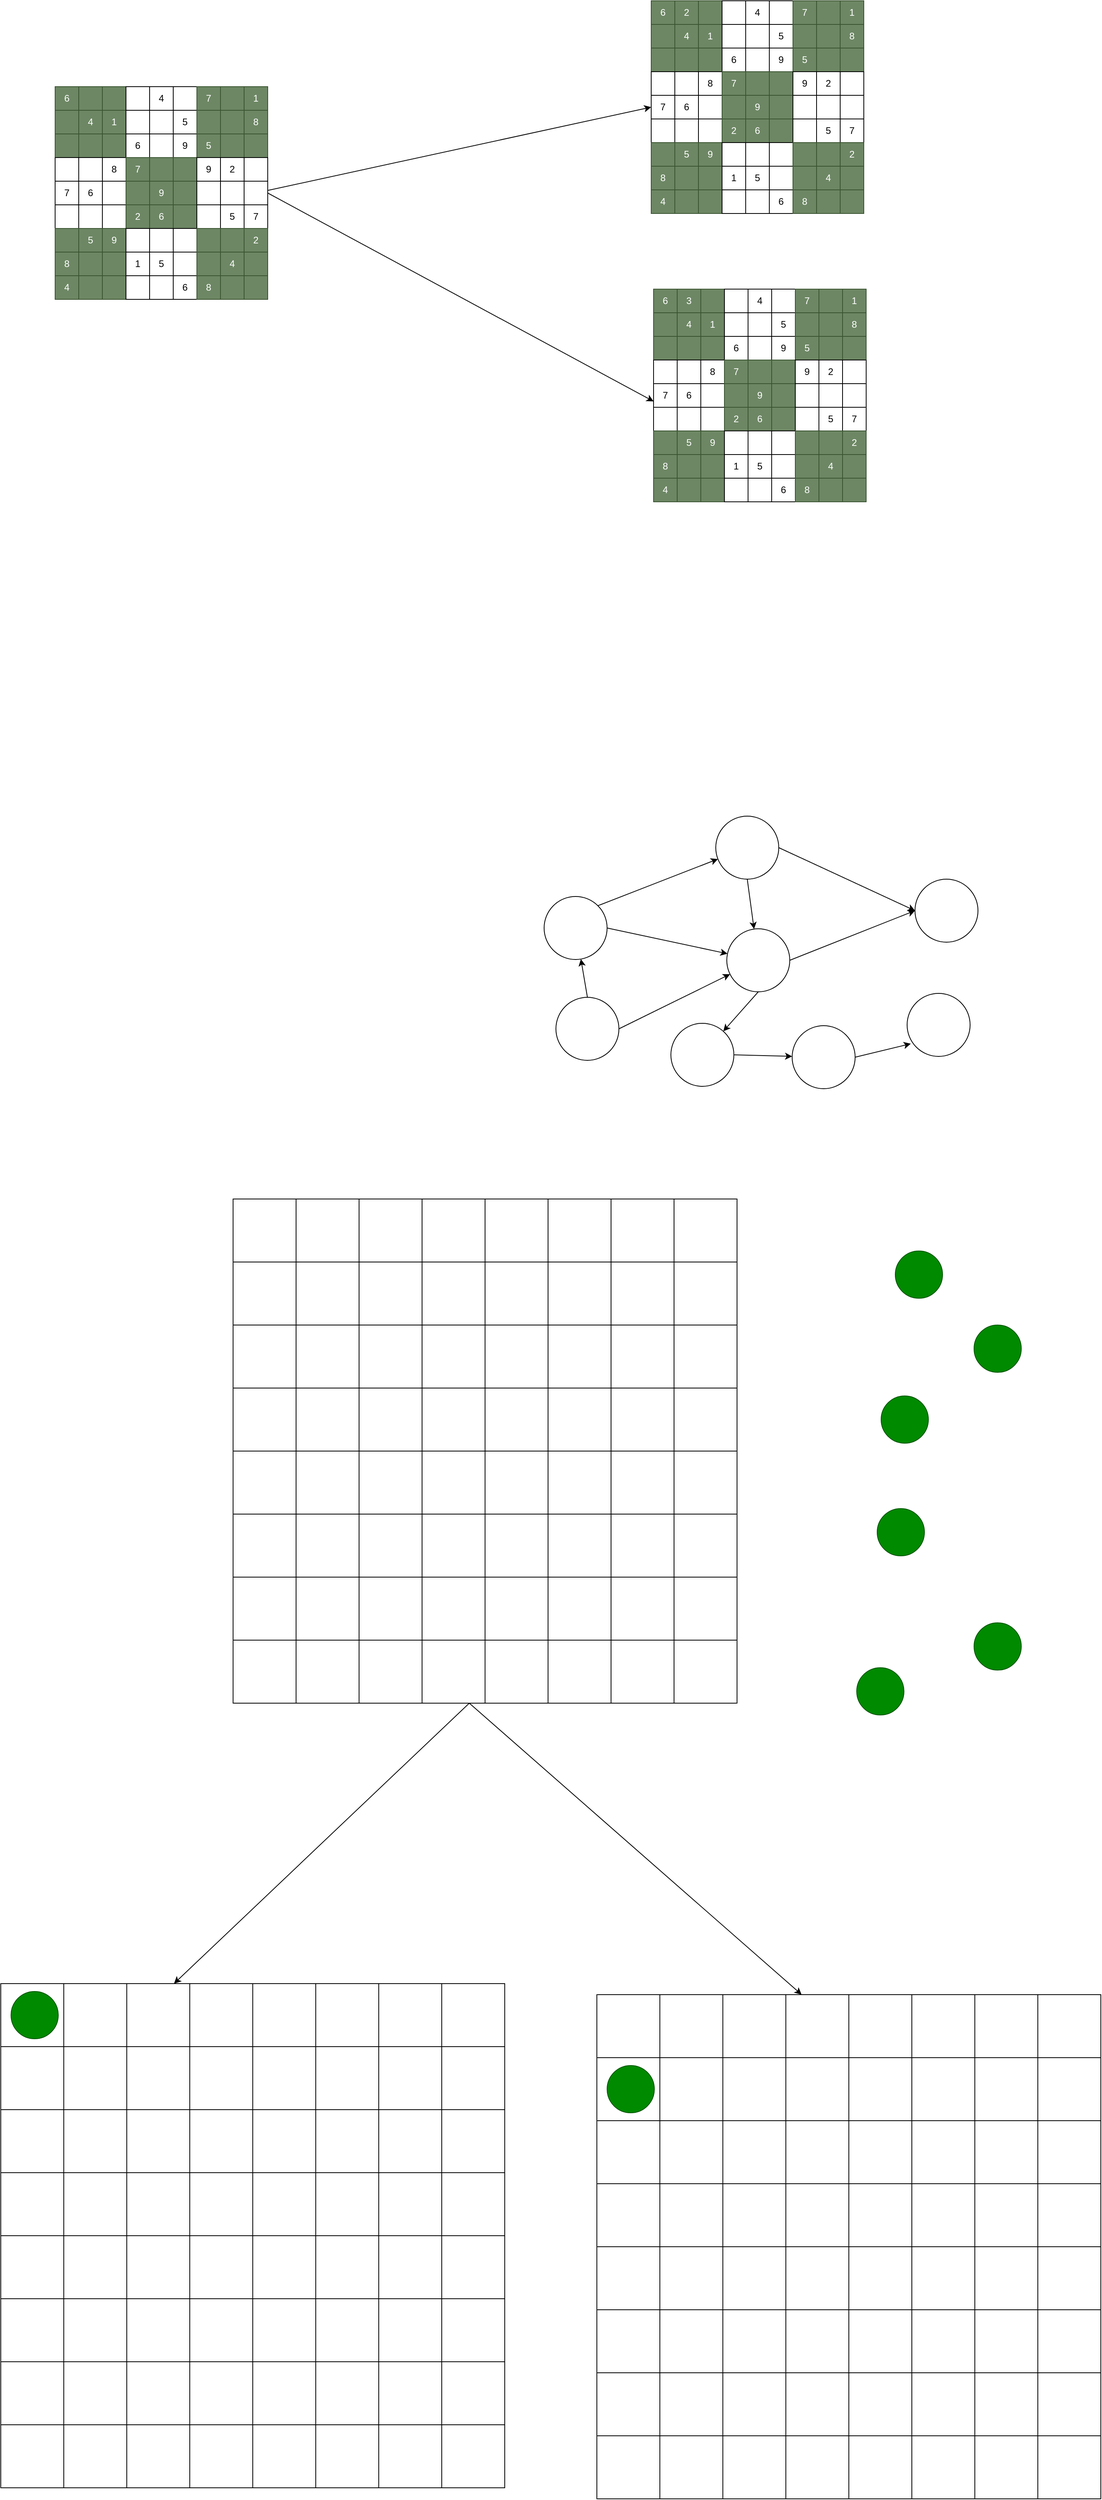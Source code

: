 <mxfile version="13.1.3">
    <diagram id="6hGFLwfOUW9BJ-s0fimq" name="Page-1">
        <mxGraphModel dx="2912" dy="2036" grid="0" gridSize="10" guides="1" tooltips="1" connect="1" arrows="1" fold="1" page="0" pageScale="1" pageWidth="827" pageHeight="1169" math="0" shadow="0">
            <root>
                <mxCell id="0"/>
                <mxCell id="1" parent="0"/>
                <mxCell id="125" value="" style="group;fillColor=#6d8764;strokeColor=#3A5431;fontColor=#ffffff;" parent="1" vertex="1" connectable="0">
                    <mxGeometry x="-443" y="-411" width="270" height="270" as="geometry"/>
                </mxCell>
                <mxCell id="11" value="" style="group;fillColor=#6d8764;strokeColor=#3A5431;fontColor=#ffffff;" parent="125" vertex="1" connectable="0">
                    <mxGeometry width="90" height="90" as="geometry"/>
                </mxCell>
                <mxCell id="2" value="6" style="whiteSpace=wrap;html=1;aspect=fixed;fillColor=#6d8764;strokeColor=#3A5431;fontColor=#ffffff;" parent="11" vertex="1">
                    <mxGeometry width="30" height="30" as="geometry"/>
                </mxCell>
                <mxCell id="3" value="" style="whiteSpace=wrap;html=1;aspect=fixed;fillColor=#6d8764;strokeColor=#3A5431;fontColor=#ffffff;" parent="11" vertex="1">
                    <mxGeometry x="30" width="30" height="30" as="geometry"/>
                </mxCell>
                <mxCell id="4" value="" style="whiteSpace=wrap;html=1;aspect=fixed;fillColor=#6d8764;strokeColor=#3A5431;fontColor=#ffffff;" parent="11" vertex="1">
                    <mxGeometry x="60" width="30" height="30" as="geometry"/>
                </mxCell>
                <mxCell id="5" value="" style="whiteSpace=wrap;html=1;aspect=fixed;fillColor=#6d8764;strokeColor=#3A5431;fontColor=#ffffff;" parent="11" vertex="1">
                    <mxGeometry y="30" width="30" height="30" as="geometry"/>
                </mxCell>
                <mxCell id="6" value="4" style="whiteSpace=wrap;html=1;aspect=fixed;fillColor=#6d8764;strokeColor=#3A5431;fontColor=#ffffff;" parent="11" vertex="1">
                    <mxGeometry x="30" y="30" width="30" height="30" as="geometry"/>
                </mxCell>
                <mxCell id="7" value="1" style="whiteSpace=wrap;html=1;aspect=fixed;fillColor=#6d8764;strokeColor=#3A5431;fontColor=#ffffff;" parent="11" vertex="1">
                    <mxGeometry x="60" y="30" width="30" height="30" as="geometry"/>
                </mxCell>
                <mxCell id="8" value="" style="whiteSpace=wrap;html=1;aspect=fixed;fillColor=#6d8764;strokeColor=#3A5431;fontColor=#ffffff;" parent="11" vertex="1">
                    <mxGeometry y="60" width="30" height="30" as="geometry"/>
                </mxCell>
                <mxCell id="9" value="" style="whiteSpace=wrap;html=1;aspect=fixed;fillColor=#6d8764;strokeColor=#3A5431;fontColor=#ffffff;" parent="11" vertex="1">
                    <mxGeometry x="30" y="60" width="30" height="30" as="geometry"/>
                </mxCell>
                <mxCell id="10" value="" style="whiteSpace=wrap;html=1;aspect=fixed;fillColor=#6d8764;strokeColor=#3A5431;fontColor=#ffffff;" parent="11" vertex="1">
                    <mxGeometry x="60" y="60" width="30" height="30" as="geometry"/>
                </mxCell>
                <mxCell id="12" value="" style="group" parent="125" vertex="1" connectable="0">
                    <mxGeometry x="90" width="90" height="90" as="geometry"/>
                </mxCell>
                <mxCell id="13" value="" style="whiteSpace=wrap;html=1;aspect=fixed;" parent="12" vertex="1">
                    <mxGeometry width="30" height="30" as="geometry"/>
                </mxCell>
                <mxCell id="14" value="4" style="whiteSpace=wrap;html=1;aspect=fixed;" parent="12" vertex="1">
                    <mxGeometry x="30" width="30" height="30" as="geometry"/>
                </mxCell>
                <mxCell id="15" value="" style="whiteSpace=wrap;html=1;aspect=fixed;" parent="12" vertex="1">
                    <mxGeometry x="60" width="30" height="30" as="geometry"/>
                </mxCell>
                <mxCell id="16" value="" style="whiteSpace=wrap;html=1;aspect=fixed;" parent="12" vertex="1">
                    <mxGeometry y="30" width="30" height="30" as="geometry"/>
                </mxCell>
                <mxCell id="17" value="" style="whiteSpace=wrap;html=1;aspect=fixed;" parent="12" vertex="1">
                    <mxGeometry x="30" y="30" width="30" height="30" as="geometry"/>
                </mxCell>
                <mxCell id="18" value="5" style="whiteSpace=wrap;html=1;aspect=fixed;" parent="12" vertex="1">
                    <mxGeometry x="60" y="30" width="30" height="30" as="geometry"/>
                </mxCell>
                <mxCell id="19" value="6" style="whiteSpace=wrap;html=1;aspect=fixed;" parent="12" vertex="1">
                    <mxGeometry y="60" width="30" height="30" as="geometry"/>
                </mxCell>
                <mxCell id="20" value="" style="whiteSpace=wrap;html=1;aspect=fixed;" parent="12" vertex="1">
                    <mxGeometry x="30" y="60" width="30" height="30" as="geometry"/>
                </mxCell>
                <mxCell id="21" value="9" style="whiteSpace=wrap;html=1;aspect=fixed;" parent="12" vertex="1">
                    <mxGeometry x="60" y="60" width="30" height="30" as="geometry"/>
                </mxCell>
                <mxCell id="22" value="" style="group;fillColor=#6d8764;strokeColor=#3A5431;fontColor=#ffffff;" parent="125" vertex="1" connectable="0">
                    <mxGeometry x="180" width="90" height="90" as="geometry"/>
                </mxCell>
                <mxCell id="23" value="7" style="whiteSpace=wrap;html=1;aspect=fixed;fillColor=#6d8764;strokeColor=#3A5431;fontColor=#ffffff;" parent="22" vertex="1">
                    <mxGeometry width="30" height="30" as="geometry"/>
                </mxCell>
                <mxCell id="24" value="" style="whiteSpace=wrap;html=1;aspect=fixed;fillColor=#6d8764;strokeColor=#3A5431;fontColor=#ffffff;" parent="22" vertex="1">
                    <mxGeometry x="30" width="30" height="30" as="geometry"/>
                </mxCell>
                <mxCell id="25" value="1" style="whiteSpace=wrap;html=1;aspect=fixed;fillColor=#6d8764;strokeColor=#3A5431;fontColor=#ffffff;" parent="22" vertex="1">
                    <mxGeometry x="60" width="30" height="30" as="geometry"/>
                </mxCell>
                <mxCell id="26" value="" style="whiteSpace=wrap;html=1;aspect=fixed;fillColor=#6d8764;strokeColor=#3A5431;fontColor=#ffffff;" parent="22" vertex="1">
                    <mxGeometry y="30" width="30" height="30" as="geometry"/>
                </mxCell>
                <mxCell id="27" value="" style="whiteSpace=wrap;html=1;aspect=fixed;fillColor=#6d8764;strokeColor=#3A5431;fontColor=#ffffff;" parent="22" vertex="1">
                    <mxGeometry x="30" y="30" width="30" height="30" as="geometry"/>
                </mxCell>
                <mxCell id="28" value="8" style="whiteSpace=wrap;html=1;aspect=fixed;fillColor=#6d8764;strokeColor=#3A5431;fontColor=#ffffff;" parent="22" vertex="1">
                    <mxGeometry x="60" y="30" width="30" height="30" as="geometry"/>
                </mxCell>
                <mxCell id="29" value="5" style="whiteSpace=wrap;html=1;aspect=fixed;fillColor=#6d8764;strokeColor=#3A5431;fontColor=#ffffff;" parent="22" vertex="1">
                    <mxGeometry y="60" width="30" height="30" as="geometry"/>
                </mxCell>
                <mxCell id="30" value="" style="whiteSpace=wrap;html=1;aspect=fixed;fillColor=#6d8764;strokeColor=#3A5431;fontColor=#ffffff;" parent="22" vertex="1">
                    <mxGeometry x="30" y="60" width="30" height="30" as="geometry"/>
                </mxCell>
                <mxCell id="31" value="" style="whiteSpace=wrap;html=1;aspect=fixed;fillColor=#6d8764;strokeColor=#3A5431;fontColor=#ffffff;" parent="22" vertex="1">
                    <mxGeometry x="60" y="60" width="30" height="30" as="geometry"/>
                </mxCell>
                <mxCell id="64" value="" style="group" parent="125" vertex="1" connectable="0">
                    <mxGeometry y="90" width="90" height="90" as="geometry"/>
                </mxCell>
                <mxCell id="65" value="" style="whiteSpace=wrap;html=1;aspect=fixed;" parent="64" vertex="1">
                    <mxGeometry width="30" height="30" as="geometry"/>
                </mxCell>
                <mxCell id="66" value="" style="whiteSpace=wrap;html=1;aspect=fixed;" parent="64" vertex="1">
                    <mxGeometry x="30" width="30" height="30" as="geometry"/>
                </mxCell>
                <mxCell id="67" value="8" style="whiteSpace=wrap;html=1;aspect=fixed;" parent="64" vertex="1">
                    <mxGeometry x="60" width="30" height="30" as="geometry"/>
                </mxCell>
                <mxCell id="68" value="7" style="whiteSpace=wrap;html=1;aspect=fixed;" parent="64" vertex="1">
                    <mxGeometry y="30" width="30" height="30" as="geometry"/>
                </mxCell>
                <mxCell id="69" value="6" style="whiteSpace=wrap;html=1;aspect=fixed;" parent="64" vertex="1">
                    <mxGeometry x="30" y="30" width="30" height="30" as="geometry"/>
                </mxCell>
                <mxCell id="70" value="" style="whiteSpace=wrap;html=1;aspect=fixed;" parent="64" vertex="1">
                    <mxGeometry x="60" y="30" width="30" height="30" as="geometry"/>
                </mxCell>
                <mxCell id="71" value="" style="whiteSpace=wrap;html=1;aspect=fixed;" parent="64" vertex="1">
                    <mxGeometry y="60" width="30" height="30" as="geometry"/>
                </mxCell>
                <mxCell id="72" value="" style="whiteSpace=wrap;html=1;aspect=fixed;" parent="64" vertex="1">
                    <mxGeometry x="30" y="60" width="30" height="30" as="geometry"/>
                </mxCell>
                <mxCell id="73" value="" style="whiteSpace=wrap;html=1;aspect=fixed;" parent="64" vertex="1">
                    <mxGeometry x="60" y="60" width="30" height="30" as="geometry"/>
                </mxCell>
                <mxCell id="74" value="" style="group;fillColor=#d0cee2;strokeColor=#56517e;" parent="125" vertex="1" connectable="0">
                    <mxGeometry x="90" y="90" width="90" height="90" as="geometry"/>
                </mxCell>
                <mxCell id="75" value="7" style="whiteSpace=wrap;html=1;aspect=fixed;fillColor=#6d8764;strokeColor=#3A5431;fontColor=#ffffff;" parent="74" vertex="1">
                    <mxGeometry width="30" height="30" as="geometry"/>
                </mxCell>
                <mxCell id="76" value="" style="whiteSpace=wrap;html=1;aspect=fixed;fillColor=#6d8764;strokeColor=#3A5431;fontColor=#ffffff;" parent="74" vertex="1">
                    <mxGeometry x="30" width="30" height="30" as="geometry"/>
                </mxCell>
                <mxCell id="77" value="" style="whiteSpace=wrap;html=1;aspect=fixed;fillColor=#6d8764;strokeColor=#3A5431;fontColor=#ffffff;" parent="74" vertex="1">
                    <mxGeometry x="60" width="30" height="30" as="geometry"/>
                </mxCell>
                <mxCell id="78" value="" style="whiteSpace=wrap;html=1;aspect=fixed;fillColor=#6d8764;strokeColor=#3A5431;fontColor=#ffffff;" parent="74" vertex="1">
                    <mxGeometry y="30" width="30" height="30" as="geometry"/>
                </mxCell>
                <mxCell id="79" value="9" style="whiteSpace=wrap;html=1;aspect=fixed;fillColor=#6d8764;strokeColor=#3A5431;fontColor=#ffffff;" parent="74" vertex="1">
                    <mxGeometry x="30" y="30" width="30" height="30" as="geometry"/>
                </mxCell>
                <mxCell id="80" value="" style="whiteSpace=wrap;html=1;aspect=fixed;fillColor=#6d8764;strokeColor=#3A5431;fontColor=#ffffff;" parent="74" vertex="1">
                    <mxGeometry x="60" y="30" width="30" height="30" as="geometry"/>
                </mxCell>
                <mxCell id="81" value="2" style="whiteSpace=wrap;html=1;aspect=fixed;fillColor=#6d8764;strokeColor=#3A5431;fontColor=#ffffff;" parent="74" vertex="1">
                    <mxGeometry y="60" width="30" height="30" as="geometry"/>
                </mxCell>
                <mxCell id="82" value="6" style="whiteSpace=wrap;html=1;aspect=fixed;fillColor=#6d8764;strokeColor=#3A5431;fontColor=#ffffff;" parent="74" vertex="1">
                    <mxGeometry x="30" y="60" width="30" height="30" as="geometry"/>
                </mxCell>
                <mxCell id="83" value="" style="whiteSpace=wrap;html=1;aspect=fixed;fillColor=#6d8764;strokeColor=#3A5431;fontColor=#ffffff;" parent="74" vertex="1">
                    <mxGeometry x="60" y="60" width="30" height="30" as="geometry"/>
                </mxCell>
                <mxCell id="84" value="" style="group" parent="125" vertex="1" connectable="0">
                    <mxGeometry x="180" y="90" width="90" height="90" as="geometry"/>
                </mxCell>
                <mxCell id="85" value="9" style="whiteSpace=wrap;html=1;aspect=fixed;" parent="84" vertex="1">
                    <mxGeometry width="30" height="30" as="geometry"/>
                </mxCell>
                <mxCell id="86" value="2" style="whiteSpace=wrap;html=1;aspect=fixed;" parent="84" vertex="1">
                    <mxGeometry x="30" width="30" height="30" as="geometry"/>
                </mxCell>
                <mxCell id="87" value="" style="whiteSpace=wrap;html=1;aspect=fixed;" parent="84" vertex="1">
                    <mxGeometry x="60" width="30" height="30" as="geometry"/>
                </mxCell>
                <mxCell id="88" value="" style="whiteSpace=wrap;html=1;aspect=fixed;" parent="84" vertex="1">
                    <mxGeometry y="30" width="30" height="30" as="geometry"/>
                </mxCell>
                <mxCell id="89" value="" style="whiteSpace=wrap;html=1;aspect=fixed;" parent="84" vertex="1">
                    <mxGeometry x="30" y="30" width="30" height="30" as="geometry"/>
                </mxCell>
                <mxCell id="90" value="" style="whiteSpace=wrap;html=1;aspect=fixed;" parent="84" vertex="1">
                    <mxGeometry x="60" y="30" width="30" height="30" as="geometry"/>
                </mxCell>
                <mxCell id="91" value="" style="whiteSpace=wrap;html=1;aspect=fixed;" parent="84" vertex="1">
                    <mxGeometry y="60" width="30" height="30" as="geometry"/>
                </mxCell>
                <mxCell id="92" value="5" style="whiteSpace=wrap;html=1;aspect=fixed;" parent="84" vertex="1">
                    <mxGeometry x="30" y="60" width="30" height="30" as="geometry"/>
                </mxCell>
                <mxCell id="93" value="7" style="whiteSpace=wrap;html=1;aspect=fixed;" parent="84" vertex="1">
                    <mxGeometry x="60" y="60" width="30" height="30" as="geometry"/>
                </mxCell>
                <mxCell id="95" value="" style="group;fillColor=#6d8764;strokeColor=#3A5431;fontColor=#ffffff;" parent="125" vertex="1" connectable="0">
                    <mxGeometry y="180" width="90" height="90" as="geometry"/>
                </mxCell>
                <mxCell id="96" value="" style="whiteSpace=wrap;html=1;aspect=fixed;fillColor=#6d8764;strokeColor=#3A5431;fontColor=#ffffff;" parent="95" vertex="1">
                    <mxGeometry width="30" height="30" as="geometry"/>
                </mxCell>
                <mxCell id="97" value="5" style="whiteSpace=wrap;html=1;aspect=fixed;fillColor=#6d8764;strokeColor=#3A5431;fontColor=#ffffff;" parent="95" vertex="1">
                    <mxGeometry x="30" width="30" height="30" as="geometry"/>
                </mxCell>
                <mxCell id="98" value="9" style="whiteSpace=wrap;html=1;aspect=fixed;fillColor=#6d8764;strokeColor=#3A5431;fontColor=#ffffff;" parent="95" vertex="1">
                    <mxGeometry x="60" width="30" height="30" as="geometry"/>
                </mxCell>
                <mxCell id="99" value="8" style="whiteSpace=wrap;html=1;aspect=fixed;fillColor=#6d8764;strokeColor=#3A5431;fontColor=#ffffff;" parent="95" vertex="1">
                    <mxGeometry y="30" width="30" height="30" as="geometry"/>
                </mxCell>
                <mxCell id="100" value="" style="whiteSpace=wrap;html=1;aspect=fixed;fillColor=#6d8764;strokeColor=#3A5431;fontColor=#ffffff;" parent="95" vertex="1">
                    <mxGeometry x="30" y="30" width="30" height="30" as="geometry"/>
                </mxCell>
                <mxCell id="101" value="" style="whiteSpace=wrap;html=1;aspect=fixed;fillColor=#6d8764;strokeColor=#3A5431;fontColor=#ffffff;" parent="95" vertex="1">
                    <mxGeometry x="60" y="30" width="30" height="30" as="geometry"/>
                </mxCell>
                <mxCell id="102" value="4" style="whiteSpace=wrap;html=1;aspect=fixed;fillColor=#6d8764;strokeColor=#3A5431;fontColor=#ffffff;" parent="95" vertex="1">
                    <mxGeometry y="60" width="30" height="30" as="geometry"/>
                </mxCell>
                <mxCell id="103" value="" style="whiteSpace=wrap;html=1;aspect=fixed;fillColor=#6d8764;strokeColor=#3A5431;fontColor=#ffffff;" parent="95" vertex="1">
                    <mxGeometry x="30" y="60" width="30" height="30" as="geometry"/>
                </mxCell>
                <mxCell id="104" value="" style="whiteSpace=wrap;html=1;aspect=fixed;fillColor=#6d8764;strokeColor=#3A5431;fontColor=#ffffff;" parent="95" vertex="1">
                    <mxGeometry x="60" y="60" width="30" height="30" as="geometry"/>
                </mxCell>
                <mxCell id="105" value="" style="group" parent="125" vertex="1" connectable="0">
                    <mxGeometry x="90" y="180" width="90" height="90" as="geometry"/>
                </mxCell>
                <mxCell id="106" value="" style="whiteSpace=wrap;html=1;aspect=fixed;" parent="105" vertex="1">
                    <mxGeometry width="30" height="30" as="geometry"/>
                </mxCell>
                <mxCell id="107" value="" style="whiteSpace=wrap;html=1;aspect=fixed;" parent="105" vertex="1">
                    <mxGeometry x="30" width="30" height="30" as="geometry"/>
                </mxCell>
                <mxCell id="108" value="" style="whiteSpace=wrap;html=1;aspect=fixed;" parent="105" vertex="1">
                    <mxGeometry x="60" width="30" height="30" as="geometry"/>
                </mxCell>
                <mxCell id="109" value="1" style="whiteSpace=wrap;html=1;aspect=fixed;" parent="105" vertex="1">
                    <mxGeometry y="30" width="30" height="30" as="geometry"/>
                </mxCell>
                <mxCell id="110" value="5" style="whiteSpace=wrap;html=1;aspect=fixed;" parent="105" vertex="1">
                    <mxGeometry x="30" y="30" width="30" height="30" as="geometry"/>
                </mxCell>
                <mxCell id="111" value="" style="whiteSpace=wrap;html=1;aspect=fixed;" parent="105" vertex="1">
                    <mxGeometry x="60" y="30" width="30" height="30" as="geometry"/>
                </mxCell>
                <mxCell id="112" value="" style="whiteSpace=wrap;html=1;aspect=fixed;" parent="105" vertex="1">
                    <mxGeometry y="60" width="30" height="30" as="geometry"/>
                </mxCell>
                <mxCell id="113" value="" style="whiteSpace=wrap;html=1;aspect=fixed;" parent="105" vertex="1">
                    <mxGeometry x="30" y="60" width="30" height="30" as="geometry"/>
                </mxCell>
                <mxCell id="114" value="6" style="whiteSpace=wrap;html=1;aspect=fixed;" parent="105" vertex="1">
                    <mxGeometry x="60" y="60" width="30" height="30" as="geometry"/>
                </mxCell>
                <mxCell id="115" value="" style="group;fillColor=#6d8764;strokeColor=#3A5431;fontColor=#ffffff;" parent="125" vertex="1" connectable="0">
                    <mxGeometry x="180" y="180" width="90" height="90" as="geometry"/>
                </mxCell>
                <mxCell id="116" value="" style="whiteSpace=wrap;html=1;aspect=fixed;fillColor=#6d8764;strokeColor=#3A5431;fontColor=#ffffff;" parent="115" vertex="1">
                    <mxGeometry width="30" height="30" as="geometry"/>
                </mxCell>
                <mxCell id="117" value="" style="whiteSpace=wrap;html=1;aspect=fixed;fillColor=#6d8764;strokeColor=#3A5431;fontColor=#ffffff;" parent="115" vertex="1">
                    <mxGeometry x="30" width="30" height="30" as="geometry"/>
                </mxCell>
                <mxCell id="118" value="2" style="whiteSpace=wrap;html=1;aspect=fixed;fillColor=#6d8764;strokeColor=#3A5431;fontColor=#ffffff;" parent="115" vertex="1">
                    <mxGeometry x="60" width="30" height="30" as="geometry"/>
                </mxCell>
                <mxCell id="119" value="" style="whiteSpace=wrap;html=1;aspect=fixed;fillColor=#6d8764;strokeColor=#3A5431;fontColor=#ffffff;" parent="115" vertex="1">
                    <mxGeometry y="30" width="30" height="30" as="geometry"/>
                </mxCell>
                <mxCell id="120" value="4" style="whiteSpace=wrap;html=1;aspect=fixed;fillColor=#6d8764;strokeColor=#3A5431;fontColor=#ffffff;" parent="115" vertex="1">
                    <mxGeometry x="30" y="30" width="30" height="30" as="geometry"/>
                </mxCell>
                <mxCell id="121" value="" style="whiteSpace=wrap;html=1;aspect=fixed;fillColor=#6d8764;strokeColor=#3A5431;fontColor=#ffffff;" parent="115" vertex="1">
                    <mxGeometry x="60" y="30" width="30" height="30" as="geometry"/>
                </mxCell>
                <mxCell id="122" value="8" style="whiteSpace=wrap;html=1;aspect=fixed;fillColor=#6d8764;strokeColor=#3A5431;fontColor=#ffffff;" parent="115" vertex="1">
                    <mxGeometry y="60" width="30" height="30" as="geometry"/>
                </mxCell>
                <mxCell id="123" value="" style="whiteSpace=wrap;html=1;aspect=fixed;fillColor=#6d8764;strokeColor=#3A5431;fontColor=#ffffff;" parent="115" vertex="1">
                    <mxGeometry x="30" y="60" width="30" height="30" as="geometry"/>
                </mxCell>
                <mxCell id="124" value="" style="whiteSpace=wrap;html=1;aspect=fixed;fillColor=#6d8764;strokeColor=#3A5431;fontColor=#ffffff;" parent="115" vertex="1">
                    <mxGeometry x="60" y="60" width="30" height="30" as="geometry"/>
                </mxCell>
                <mxCell id="128" value="" style="group;fillColor=#6d8764;strokeColor=#3A5431;fontColor=#ffffff;" parent="1" vertex="1" connectable="0">
                    <mxGeometry x="314" y="-520" width="270" height="270" as="geometry"/>
                </mxCell>
                <mxCell id="129" value="" style="group;fillColor=#6d8764;strokeColor=#3A5431;fontColor=#ffffff;" parent="128" vertex="1" connectable="0">
                    <mxGeometry width="90" height="90" as="geometry"/>
                </mxCell>
                <mxCell id="130" value="6" style="whiteSpace=wrap;html=1;aspect=fixed;fillColor=#6d8764;strokeColor=#3A5431;fontColor=#ffffff;" parent="129" vertex="1">
                    <mxGeometry width="30" height="30" as="geometry"/>
                </mxCell>
                <mxCell id="131" value="2" style="whiteSpace=wrap;html=1;aspect=fixed;fillColor=#6d8764;strokeColor=#3A5431;fontColor=#ffffff;" parent="129" vertex="1">
                    <mxGeometry x="30" width="30" height="30" as="geometry"/>
                </mxCell>
                <mxCell id="132" value="" style="whiteSpace=wrap;html=1;aspect=fixed;fillColor=#6d8764;strokeColor=#3A5431;fontColor=#ffffff;" parent="129" vertex="1">
                    <mxGeometry x="60" width="30" height="30" as="geometry"/>
                </mxCell>
                <mxCell id="133" value="" style="whiteSpace=wrap;html=1;aspect=fixed;fillColor=#6d8764;strokeColor=#3A5431;fontColor=#ffffff;" parent="129" vertex="1">
                    <mxGeometry y="30" width="30" height="30" as="geometry"/>
                </mxCell>
                <mxCell id="134" value="4" style="whiteSpace=wrap;html=1;aspect=fixed;fillColor=#6d8764;strokeColor=#3A5431;fontColor=#ffffff;" parent="129" vertex="1">
                    <mxGeometry x="30" y="30" width="30" height="30" as="geometry"/>
                </mxCell>
                <mxCell id="135" value="1" style="whiteSpace=wrap;html=1;aspect=fixed;fillColor=#6d8764;strokeColor=#3A5431;fontColor=#ffffff;" parent="129" vertex="1">
                    <mxGeometry x="60" y="30" width="30" height="30" as="geometry"/>
                </mxCell>
                <mxCell id="136" value="" style="whiteSpace=wrap;html=1;aspect=fixed;fillColor=#6d8764;strokeColor=#3A5431;fontColor=#ffffff;" parent="129" vertex="1">
                    <mxGeometry y="60" width="30" height="30" as="geometry"/>
                </mxCell>
                <mxCell id="137" value="" style="whiteSpace=wrap;html=1;aspect=fixed;fillColor=#6d8764;strokeColor=#3A5431;fontColor=#ffffff;" parent="129" vertex="1">
                    <mxGeometry x="30" y="60" width="30" height="30" as="geometry"/>
                </mxCell>
                <mxCell id="138" value="" style="whiteSpace=wrap;html=1;aspect=fixed;fillColor=#6d8764;strokeColor=#3A5431;fontColor=#ffffff;" parent="129" vertex="1">
                    <mxGeometry x="60" y="60" width="30" height="30" as="geometry"/>
                </mxCell>
                <mxCell id="139" value="" style="group" parent="128" vertex="1" connectable="0">
                    <mxGeometry x="90" width="90" height="90" as="geometry"/>
                </mxCell>
                <mxCell id="140" value="" style="whiteSpace=wrap;html=1;aspect=fixed;" parent="139" vertex="1">
                    <mxGeometry width="30" height="30" as="geometry"/>
                </mxCell>
                <mxCell id="141" value="4" style="whiteSpace=wrap;html=1;aspect=fixed;" parent="139" vertex="1">
                    <mxGeometry x="30" width="30" height="30" as="geometry"/>
                </mxCell>
                <mxCell id="142" value="" style="whiteSpace=wrap;html=1;aspect=fixed;" parent="139" vertex="1">
                    <mxGeometry x="60" width="30" height="30" as="geometry"/>
                </mxCell>
                <mxCell id="143" value="" style="whiteSpace=wrap;html=1;aspect=fixed;" parent="139" vertex="1">
                    <mxGeometry y="30" width="30" height="30" as="geometry"/>
                </mxCell>
                <mxCell id="144" value="" style="whiteSpace=wrap;html=1;aspect=fixed;" parent="139" vertex="1">
                    <mxGeometry x="30" y="30" width="30" height="30" as="geometry"/>
                </mxCell>
                <mxCell id="145" value="5" style="whiteSpace=wrap;html=1;aspect=fixed;" parent="139" vertex="1">
                    <mxGeometry x="60" y="30" width="30" height="30" as="geometry"/>
                </mxCell>
                <mxCell id="146" value="6" style="whiteSpace=wrap;html=1;aspect=fixed;" parent="139" vertex="1">
                    <mxGeometry y="60" width="30" height="30" as="geometry"/>
                </mxCell>
                <mxCell id="147" value="" style="whiteSpace=wrap;html=1;aspect=fixed;" parent="139" vertex="1">
                    <mxGeometry x="30" y="60" width="30" height="30" as="geometry"/>
                </mxCell>
                <mxCell id="148" value="9" style="whiteSpace=wrap;html=1;aspect=fixed;" parent="139" vertex="1">
                    <mxGeometry x="60" y="60" width="30" height="30" as="geometry"/>
                </mxCell>
                <mxCell id="149" value="" style="group;fillColor=#6d8764;strokeColor=#3A5431;fontColor=#ffffff;" parent="128" vertex="1" connectable="0">
                    <mxGeometry x="180" width="90" height="90" as="geometry"/>
                </mxCell>
                <mxCell id="150" value="7" style="whiteSpace=wrap;html=1;aspect=fixed;fillColor=#6d8764;strokeColor=#3A5431;fontColor=#ffffff;" parent="149" vertex="1">
                    <mxGeometry width="30" height="30" as="geometry"/>
                </mxCell>
                <mxCell id="151" value="" style="whiteSpace=wrap;html=1;aspect=fixed;fillColor=#6d8764;strokeColor=#3A5431;fontColor=#ffffff;" parent="149" vertex="1">
                    <mxGeometry x="30" width="30" height="30" as="geometry"/>
                </mxCell>
                <mxCell id="152" value="1" style="whiteSpace=wrap;html=1;aspect=fixed;fillColor=#6d8764;strokeColor=#3A5431;fontColor=#ffffff;" parent="149" vertex="1">
                    <mxGeometry x="60" width="30" height="30" as="geometry"/>
                </mxCell>
                <mxCell id="153" value="" style="whiteSpace=wrap;html=1;aspect=fixed;fillColor=#6d8764;strokeColor=#3A5431;fontColor=#ffffff;" parent="149" vertex="1">
                    <mxGeometry y="30" width="30" height="30" as="geometry"/>
                </mxCell>
                <mxCell id="154" value="" style="whiteSpace=wrap;html=1;aspect=fixed;fillColor=#6d8764;strokeColor=#3A5431;fontColor=#ffffff;" parent="149" vertex="1">
                    <mxGeometry x="30" y="30" width="30" height="30" as="geometry"/>
                </mxCell>
                <mxCell id="155" value="8" style="whiteSpace=wrap;html=1;aspect=fixed;fillColor=#6d8764;strokeColor=#3A5431;fontColor=#ffffff;" parent="149" vertex="1">
                    <mxGeometry x="60" y="30" width="30" height="30" as="geometry"/>
                </mxCell>
                <mxCell id="156" value="5" style="whiteSpace=wrap;html=1;aspect=fixed;fillColor=#6d8764;strokeColor=#3A5431;fontColor=#ffffff;" parent="149" vertex="1">
                    <mxGeometry y="60" width="30" height="30" as="geometry"/>
                </mxCell>
                <mxCell id="157" value="" style="whiteSpace=wrap;html=1;aspect=fixed;fillColor=#6d8764;strokeColor=#3A5431;fontColor=#ffffff;" parent="149" vertex="1">
                    <mxGeometry x="30" y="60" width="30" height="30" as="geometry"/>
                </mxCell>
                <mxCell id="158" value="" style="whiteSpace=wrap;html=1;aspect=fixed;fillColor=#6d8764;strokeColor=#3A5431;fontColor=#ffffff;" parent="149" vertex="1">
                    <mxGeometry x="60" y="60" width="30" height="30" as="geometry"/>
                </mxCell>
                <mxCell id="159" value="" style="group" parent="128" vertex="1" connectable="0">
                    <mxGeometry y="90" width="90" height="90" as="geometry"/>
                </mxCell>
                <mxCell id="160" value="" style="whiteSpace=wrap;html=1;aspect=fixed;" parent="159" vertex="1">
                    <mxGeometry width="30" height="30" as="geometry"/>
                </mxCell>
                <mxCell id="161" value="" style="whiteSpace=wrap;html=1;aspect=fixed;" parent="159" vertex="1">
                    <mxGeometry x="30" width="30" height="30" as="geometry"/>
                </mxCell>
                <mxCell id="162" value="8" style="whiteSpace=wrap;html=1;aspect=fixed;" parent="159" vertex="1">
                    <mxGeometry x="60" width="30" height="30" as="geometry"/>
                </mxCell>
                <mxCell id="163" value="7" style="whiteSpace=wrap;html=1;aspect=fixed;" parent="159" vertex="1">
                    <mxGeometry y="30" width="30" height="30" as="geometry"/>
                </mxCell>
                <mxCell id="164" value="6" style="whiteSpace=wrap;html=1;aspect=fixed;" parent="159" vertex="1">
                    <mxGeometry x="30" y="30" width="30" height="30" as="geometry"/>
                </mxCell>
                <mxCell id="165" value="" style="whiteSpace=wrap;html=1;aspect=fixed;" parent="159" vertex="1">
                    <mxGeometry x="60" y="30" width="30" height="30" as="geometry"/>
                </mxCell>
                <mxCell id="166" value="" style="whiteSpace=wrap;html=1;aspect=fixed;" parent="159" vertex="1">
                    <mxGeometry y="60" width="30" height="30" as="geometry"/>
                </mxCell>
                <mxCell id="167" value="" style="whiteSpace=wrap;html=1;aspect=fixed;" parent="159" vertex="1">
                    <mxGeometry x="30" y="60" width="30" height="30" as="geometry"/>
                </mxCell>
                <mxCell id="168" value="" style="whiteSpace=wrap;html=1;aspect=fixed;" parent="159" vertex="1">
                    <mxGeometry x="60" y="60" width="30" height="30" as="geometry"/>
                </mxCell>
                <mxCell id="169" value="" style="group;fillColor=#d0cee2;strokeColor=#56517e;" parent="128" vertex="1" connectable="0">
                    <mxGeometry x="90" y="90" width="90" height="90" as="geometry"/>
                </mxCell>
                <mxCell id="170" value="7" style="whiteSpace=wrap;html=1;aspect=fixed;fillColor=#6d8764;strokeColor=#3A5431;fontColor=#ffffff;" parent="169" vertex="1">
                    <mxGeometry width="30" height="30" as="geometry"/>
                </mxCell>
                <mxCell id="171" value="" style="whiteSpace=wrap;html=1;aspect=fixed;fillColor=#6d8764;strokeColor=#3A5431;fontColor=#ffffff;" parent="169" vertex="1">
                    <mxGeometry x="30" width="30" height="30" as="geometry"/>
                </mxCell>
                <mxCell id="172" value="" style="whiteSpace=wrap;html=1;aspect=fixed;fillColor=#6d8764;strokeColor=#3A5431;fontColor=#ffffff;" parent="169" vertex="1">
                    <mxGeometry x="60" width="30" height="30" as="geometry"/>
                </mxCell>
                <mxCell id="173" value="" style="whiteSpace=wrap;html=1;aspect=fixed;fillColor=#6d8764;strokeColor=#3A5431;fontColor=#ffffff;" parent="169" vertex="1">
                    <mxGeometry y="30" width="30" height="30" as="geometry"/>
                </mxCell>
                <mxCell id="174" value="9" style="whiteSpace=wrap;html=1;aspect=fixed;fillColor=#6d8764;strokeColor=#3A5431;fontColor=#ffffff;" parent="169" vertex="1">
                    <mxGeometry x="30" y="30" width="30" height="30" as="geometry"/>
                </mxCell>
                <mxCell id="175" value="" style="whiteSpace=wrap;html=1;aspect=fixed;fillColor=#6d8764;strokeColor=#3A5431;fontColor=#ffffff;" parent="169" vertex="1">
                    <mxGeometry x="60" y="30" width="30" height="30" as="geometry"/>
                </mxCell>
                <mxCell id="176" value="2" style="whiteSpace=wrap;html=1;aspect=fixed;fillColor=#6d8764;strokeColor=#3A5431;fontColor=#ffffff;" parent="169" vertex="1">
                    <mxGeometry y="60" width="30" height="30" as="geometry"/>
                </mxCell>
                <mxCell id="177" value="6" style="whiteSpace=wrap;html=1;aspect=fixed;fillColor=#6d8764;strokeColor=#3A5431;fontColor=#ffffff;" parent="169" vertex="1">
                    <mxGeometry x="30" y="60" width="30" height="30" as="geometry"/>
                </mxCell>
                <mxCell id="178" value="" style="whiteSpace=wrap;html=1;aspect=fixed;fillColor=#6d8764;strokeColor=#3A5431;fontColor=#ffffff;" parent="169" vertex="1">
                    <mxGeometry x="60" y="60" width="30" height="30" as="geometry"/>
                </mxCell>
                <mxCell id="179" value="" style="group" parent="128" vertex="1" connectable="0">
                    <mxGeometry x="180" y="90" width="90" height="90" as="geometry"/>
                </mxCell>
                <mxCell id="180" value="9" style="whiteSpace=wrap;html=1;aspect=fixed;" parent="179" vertex="1">
                    <mxGeometry width="30" height="30" as="geometry"/>
                </mxCell>
                <mxCell id="181" value="2" style="whiteSpace=wrap;html=1;aspect=fixed;" parent="179" vertex="1">
                    <mxGeometry x="30" width="30" height="30" as="geometry"/>
                </mxCell>
                <mxCell id="182" value="" style="whiteSpace=wrap;html=1;aspect=fixed;" parent="179" vertex="1">
                    <mxGeometry x="60" width="30" height="30" as="geometry"/>
                </mxCell>
                <mxCell id="183" value="" style="whiteSpace=wrap;html=1;aspect=fixed;" parent="179" vertex="1">
                    <mxGeometry y="30" width="30" height="30" as="geometry"/>
                </mxCell>
                <mxCell id="184" value="" style="whiteSpace=wrap;html=1;aspect=fixed;" parent="179" vertex="1">
                    <mxGeometry x="30" y="30" width="30" height="30" as="geometry"/>
                </mxCell>
                <mxCell id="185" value="" style="whiteSpace=wrap;html=1;aspect=fixed;" parent="179" vertex="1">
                    <mxGeometry x="60" y="30" width="30" height="30" as="geometry"/>
                </mxCell>
                <mxCell id="186" value="" style="whiteSpace=wrap;html=1;aspect=fixed;" parent="179" vertex="1">
                    <mxGeometry y="60" width="30" height="30" as="geometry"/>
                </mxCell>
                <mxCell id="187" value="5" style="whiteSpace=wrap;html=1;aspect=fixed;" parent="179" vertex="1">
                    <mxGeometry x="30" y="60" width="30" height="30" as="geometry"/>
                </mxCell>
                <mxCell id="188" value="7" style="whiteSpace=wrap;html=1;aspect=fixed;" parent="179" vertex="1">
                    <mxGeometry x="60" y="60" width="30" height="30" as="geometry"/>
                </mxCell>
                <mxCell id="189" value="" style="group;fillColor=#6d8764;strokeColor=#3A5431;fontColor=#ffffff;" parent="128" vertex="1" connectable="0">
                    <mxGeometry y="180" width="90" height="90" as="geometry"/>
                </mxCell>
                <mxCell id="190" value="" style="whiteSpace=wrap;html=1;aspect=fixed;fillColor=#6d8764;strokeColor=#3A5431;fontColor=#ffffff;" parent="189" vertex="1">
                    <mxGeometry width="30" height="30" as="geometry"/>
                </mxCell>
                <mxCell id="191" value="5" style="whiteSpace=wrap;html=1;aspect=fixed;fillColor=#6d8764;strokeColor=#3A5431;fontColor=#ffffff;" parent="189" vertex="1">
                    <mxGeometry x="30" width="30" height="30" as="geometry"/>
                </mxCell>
                <mxCell id="192" value="9" style="whiteSpace=wrap;html=1;aspect=fixed;fillColor=#6d8764;strokeColor=#3A5431;fontColor=#ffffff;" parent="189" vertex="1">
                    <mxGeometry x="60" width="30" height="30" as="geometry"/>
                </mxCell>
                <mxCell id="193" value="8" style="whiteSpace=wrap;html=1;aspect=fixed;fillColor=#6d8764;strokeColor=#3A5431;fontColor=#ffffff;" parent="189" vertex="1">
                    <mxGeometry y="30" width="30" height="30" as="geometry"/>
                </mxCell>
                <mxCell id="194" value="" style="whiteSpace=wrap;html=1;aspect=fixed;fillColor=#6d8764;strokeColor=#3A5431;fontColor=#ffffff;" parent="189" vertex="1">
                    <mxGeometry x="30" y="30" width="30" height="30" as="geometry"/>
                </mxCell>
                <mxCell id="195" value="" style="whiteSpace=wrap;html=1;aspect=fixed;fillColor=#6d8764;strokeColor=#3A5431;fontColor=#ffffff;" parent="189" vertex="1">
                    <mxGeometry x="60" y="30" width="30" height="30" as="geometry"/>
                </mxCell>
                <mxCell id="196" value="4" style="whiteSpace=wrap;html=1;aspect=fixed;fillColor=#6d8764;strokeColor=#3A5431;fontColor=#ffffff;" parent="189" vertex="1">
                    <mxGeometry y="60" width="30" height="30" as="geometry"/>
                </mxCell>
                <mxCell id="197" value="" style="whiteSpace=wrap;html=1;aspect=fixed;fillColor=#6d8764;strokeColor=#3A5431;fontColor=#ffffff;" parent="189" vertex="1">
                    <mxGeometry x="30" y="60" width="30" height="30" as="geometry"/>
                </mxCell>
                <mxCell id="198" value="" style="whiteSpace=wrap;html=1;aspect=fixed;fillColor=#6d8764;strokeColor=#3A5431;fontColor=#ffffff;" parent="189" vertex="1">
                    <mxGeometry x="60" y="60" width="30" height="30" as="geometry"/>
                </mxCell>
                <mxCell id="199" value="" style="group" parent="128" vertex="1" connectable="0">
                    <mxGeometry x="90" y="180" width="90" height="90" as="geometry"/>
                </mxCell>
                <mxCell id="200" value="" style="whiteSpace=wrap;html=1;aspect=fixed;" parent="199" vertex="1">
                    <mxGeometry width="30" height="30" as="geometry"/>
                </mxCell>
                <mxCell id="201" value="" style="whiteSpace=wrap;html=1;aspect=fixed;" parent="199" vertex="1">
                    <mxGeometry x="30" width="30" height="30" as="geometry"/>
                </mxCell>
                <mxCell id="202" value="" style="whiteSpace=wrap;html=1;aspect=fixed;" parent="199" vertex="1">
                    <mxGeometry x="60" width="30" height="30" as="geometry"/>
                </mxCell>
                <mxCell id="203" value="1" style="whiteSpace=wrap;html=1;aspect=fixed;" parent="199" vertex="1">
                    <mxGeometry y="30" width="30" height="30" as="geometry"/>
                </mxCell>
                <mxCell id="204" value="5" style="whiteSpace=wrap;html=1;aspect=fixed;" parent="199" vertex="1">
                    <mxGeometry x="30" y="30" width="30" height="30" as="geometry"/>
                </mxCell>
                <mxCell id="205" value="" style="whiteSpace=wrap;html=1;aspect=fixed;" parent="199" vertex="1">
                    <mxGeometry x="60" y="30" width="30" height="30" as="geometry"/>
                </mxCell>
                <mxCell id="206" value="" style="whiteSpace=wrap;html=1;aspect=fixed;" parent="199" vertex="1">
                    <mxGeometry y="60" width="30" height="30" as="geometry"/>
                </mxCell>
                <mxCell id="207" value="" style="whiteSpace=wrap;html=1;aspect=fixed;" parent="199" vertex="1">
                    <mxGeometry x="30" y="60" width="30" height="30" as="geometry"/>
                </mxCell>
                <mxCell id="208" value="6" style="whiteSpace=wrap;html=1;aspect=fixed;" parent="199" vertex="1">
                    <mxGeometry x="60" y="60" width="30" height="30" as="geometry"/>
                </mxCell>
                <mxCell id="209" value="" style="group;fillColor=#6d8764;strokeColor=#3A5431;fontColor=#ffffff;" parent="128" vertex="1" connectable="0">
                    <mxGeometry x="180" y="180" width="90" height="90" as="geometry"/>
                </mxCell>
                <mxCell id="210" value="" style="whiteSpace=wrap;html=1;aspect=fixed;fillColor=#6d8764;strokeColor=#3A5431;fontColor=#ffffff;" parent="209" vertex="1">
                    <mxGeometry width="30" height="30" as="geometry"/>
                </mxCell>
                <mxCell id="211" value="" style="whiteSpace=wrap;html=1;aspect=fixed;fillColor=#6d8764;strokeColor=#3A5431;fontColor=#ffffff;" parent="209" vertex="1">
                    <mxGeometry x="30" width="30" height="30" as="geometry"/>
                </mxCell>
                <mxCell id="212" value="2" style="whiteSpace=wrap;html=1;aspect=fixed;fillColor=#6d8764;strokeColor=#3A5431;fontColor=#ffffff;" parent="209" vertex="1">
                    <mxGeometry x="60" width="30" height="30" as="geometry"/>
                </mxCell>
                <mxCell id="213" value="" style="whiteSpace=wrap;html=1;aspect=fixed;fillColor=#6d8764;strokeColor=#3A5431;fontColor=#ffffff;" parent="209" vertex="1">
                    <mxGeometry y="30" width="30" height="30" as="geometry"/>
                </mxCell>
                <mxCell id="214" value="4" style="whiteSpace=wrap;html=1;aspect=fixed;fillColor=#6d8764;strokeColor=#3A5431;fontColor=#ffffff;" parent="209" vertex="1">
                    <mxGeometry x="30" y="30" width="30" height="30" as="geometry"/>
                </mxCell>
                <mxCell id="215" value="" style="whiteSpace=wrap;html=1;aspect=fixed;fillColor=#6d8764;strokeColor=#3A5431;fontColor=#ffffff;" parent="209" vertex="1">
                    <mxGeometry x="60" y="30" width="30" height="30" as="geometry"/>
                </mxCell>
                <mxCell id="216" value="8" style="whiteSpace=wrap;html=1;aspect=fixed;fillColor=#6d8764;strokeColor=#3A5431;fontColor=#ffffff;" parent="209" vertex="1">
                    <mxGeometry y="60" width="30" height="30" as="geometry"/>
                </mxCell>
                <mxCell id="217" value="" style="whiteSpace=wrap;html=1;aspect=fixed;fillColor=#6d8764;strokeColor=#3A5431;fontColor=#ffffff;" parent="209" vertex="1">
                    <mxGeometry x="30" y="60" width="30" height="30" as="geometry"/>
                </mxCell>
                <mxCell id="218" value="" style="whiteSpace=wrap;html=1;aspect=fixed;fillColor=#6d8764;strokeColor=#3A5431;fontColor=#ffffff;" parent="209" vertex="1">
                    <mxGeometry x="60" y="60" width="30" height="30" as="geometry"/>
                </mxCell>
                <mxCell id="227" style="edgeStyle=none;rounded=0;orthogonalLoop=1;jettySize=auto;html=1;exitX=1;exitY=0;exitDx=0;exitDy=0;" parent="1" source="219" target="221" edge="1">
                    <mxGeometry relative="1" as="geometry"/>
                </mxCell>
                <mxCell id="232" style="edgeStyle=none;rounded=0;orthogonalLoop=1;jettySize=auto;html=1;exitX=1;exitY=0.5;exitDx=0;exitDy=0;" parent="1" source="219" target="220" edge="1">
                    <mxGeometry relative="1" as="geometry"/>
                </mxCell>
                <mxCell id="219" value="" style="ellipse;whiteSpace=wrap;html=1;aspect=fixed;" parent="1" vertex="1">
                    <mxGeometry x="178" y="617" width="80" height="80" as="geometry"/>
                </mxCell>
                <mxCell id="233" style="edgeStyle=none;rounded=0;orthogonalLoop=1;jettySize=auto;html=1;exitX=0.5;exitY=1;exitDx=0;exitDy=0;" parent="1" source="220" target="225" edge="1">
                    <mxGeometry relative="1" as="geometry"/>
                </mxCell>
                <mxCell id="236" style="edgeStyle=none;rounded=0;orthogonalLoop=1;jettySize=auto;html=1;exitX=1;exitY=0.5;exitDx=0;exitDy=0;entryX=0;entryY=0.5;entryDx=0;entryDy=0;" parent="1" source="220" target="224" edge="1">
                    <mxGeometry relative="1" as="geometry"/>
                </mxCell>
                <mxCell id="220" value="" style="ellipse;whiteSpace=wrap;html=1;aspect=fixed;" parent="1" vertex="1">
                    <mxGeometry x="410" y="658" width="80" height="80" as="geometry"/>
                </mxCell>
                <mxCell id="228" style="edgeStyle=none;rounded=0;orthogonalLoop=1;jettySize=auto;html=1;exitX=0.5;exitY=1;exitDx=0;exitDy=0;" parent="1" source="221" target="220" edge="1">
                    <mxGeometry relative="1" as="geometry"/>
                </mxCell>
                <mxCell id="229" style="edgeStyle=none;rounded=0;orthogonalLoop=1;jettySize=auto;html=1;exitX=1;exitY=0.5;exitDx=0;exitDy=0;entryX=0;entryY=0.5;entryDx=0;entryDy=0;" parent="1" source="221" target="224" edge="1">
                    <mxGeometry relative="1" as="geometry"/>
                </mxCell>
                <mxCell id="221" value="" style="ellipse;whiteSpace=wrap;html=1;aspect=fixed;" parent="1" vertex="1">
                    <mxGeometry x="396" y="515" width="80" height="80" as="geometry"/>
                </mxCell>
                <mxCell id="230" style="edgeStyle=none;rounded=0;orthogonalLoop=1;jettySize=auto;html=1;exitX=1;exitY=0.5;exitDx=0;exitDy=0;" parent="1" source="222" target="220" edge="1">
                    <mxGeometry relative="1" as="geometry"/>
                </mxCell>
                <mxCell id="231" style="edgeStyle=none;rounded=0;orthogonalLoop=1;jettySize=auto;html=1;exitX=0.5;exitY=0;exitDx=0;exitDy=0;" parent="1" source="222" target="219" edge="1">
                    <mxGeometry relative="1" as="geometry"/>
                </mxCell>
                <mxCell id="222" value="" style="ellipse;whiteSpace=wrap;html=1;aspect=fixed;" parent="1" vertex="1">
                    <mxGeometry x="193" y="745" width="80" height="80" as="geometry"/>
                </mxCell>
                <mxCell id="235" style="edgeStyle=none;rounded=0;orthogonalLoop=1;jettySize=auto;html=1;exitX=1;exitY=0.5;exitDx=0;exitDy=0;entryX=0.059;entryY=0.799;entryDx=0;entryDy=0;entryPerimeter=0;" parent="1" source="223" target="226" edge="1">
                    <mxGeometry relative="1" as="geometry"/>
                </mxCell>
                <mxCell id="223" value="" style="ellipse;whiteSpace=wrap;html=1;aspect=fixed;" parent="1" vertex="1">
                    <mxGeometry x="493" y="781" width="80" height="80" as="geometry"/>
                </mxCell>
                <mxCell id="224" value="" style="ellipse;whiteSpace=wrap;html=1;aspect=fixed;" parent="1" vertex="1">
                    <mxGeometry x="649" y="595" width="80" height="80" as="geometry"/>
                </mxCell>
                <mxCell id="234" style="edgeStyle=none;rounded=0;orthogonalLoop=1;jettySize=auto;html=1;exitX=1;exitY=0.5;exitDx=0;exitDy=0;" parent="1" source="225" target="223" edge="1">
                    <mxGeometry relative="1" as="geometry"/>
                </mxCell>
                <mxCell id="225" value="" style="ellipse;whiteSpace=wrap;html=1;aspect=fixed;" parent="1" vertex="1">
                    <mxGeometry x="339" y="778" width="80" height="80" as="geometry"/>
                </mxCell>
                <mxCell id="226" value="" style="ellipse;whiteSpace=wrap;html=1;aspect=fixed;" parent="1" vertex="1">
                    <mxGeometry x="639" y="740" width="80" height="80" as="geometry"/>
                </mxCell>
                <mxCell id="238" style="rounded=0;orthogonalLoop=1;jettySize=auto;html=1;entryX=0;entryY=0.5;entryDx=0;entryDy=0;" edge="1" parent="1" source="90" target="163">
                    <mxGeometry relative="1" as="geometry"/>
                </mxCell>
                <mxCell id="239" value="" style="group;fillColor=#6d8764;strokeColor=#3A5431;fontColor=#ffffff;" vertex="1" connectable="0" parent="1">
                    <mxGeometry x="317" y="-154" width="270" height="270" as="geometry"/>
                </mxCell>
                <mxCell id="240" value="" style="group;fillColor=#6d8764;strokeColor=#3A5431;fontColor=#ffffff;" vertex="1" connectable="0" parent="239">
                    <mxGeometry width="90" height="90" as="geometry"/>
                </mxCell>
                <mxCell id="241" value="6" style="whiteSpace=wrap;html=1;aspect=fixed;fillColor=#6d8764;strokeColor=#3A5431;fontColor=#ffffff;" vertex="1" parent="240">
                    <mxGeometry width="30" height="30" as="geometry"/>
                </mxCell>
                <mxCell id="242" value="3" style="whiteSpace=wrap;html=1;aspect=fixed;fillColor=#6d8764;strokeColor=#3A5431;fontColor=#ffffff;" vertex="1" parent="240">
                    <mxGeometry x="30" width="30" height="30" as="geometry"/>
                </mxCell>
                <mxCell id="243" value="" style="whiteSpace=wrap;html=1;aspect=fixed;fillColor=#6d8764;strokeColor=#3A5431;fontColor=#ffffff;" vertex="1" parent="240">
                    <mxGeometry x="60" width="30" height="30" as="geometry"/>
                </mxCell>
                <mxCell id="244" value="" style="whiteSpace=wrap;html=1;aspect=fixed;fillColor=#6d8764;strokeColor=#3A5431;fontColor=#ffffff;" vertex="1" parent="240">
                    <mxGeometry y="30" width="30" height="30" as="geometry"/>
                </mxCell>
                <mxCell id="245" value="4" style="whiteSpace=wrap;html=1;aspect=fixed;fillColor=#6d8764;strokeColor=#3A5431;fontColor=#ffffff;" vertex="1" parent="240">
                    <mxGeometry x="30" y="30" width="30" height="30" as="geometry"/>
                </mxCell>
                <mxCell id="246" value="1" style="whiteSpace=wrap;html=1;aspect=fixed;fillColor=#6d8764;strokeColor=#3A5431;fontColor=#ffffff;" vertex="1" parent="240">
                    <mxGeometry x="60" y="30" width="30" height="30" as="geometry"/>
                </mxCell>
                <mxCell id="247" value="" style="whiteSpace=wrap;html=1;aspect=fixed;fillColor=#6d8764;strokeColor=#3A5431;fontColor=#ffffff;" vertex="1" parent="240">
                    <mxGeometry y="60" width="30" height="30" as="geometry"/>
                </mxCell>
                <mxCell id="248" value="" style="whiteSpace=wrap;html=1;aspect=fixed;fillColor=#6d8764;strokeColor=#3A5431;fontColor=#ffffff;" vertex="1" parent="240">
                    <mxGeometry x="30" y="60" width="30" height="30" as="geometry"/>
                </mxCell>
                <mxCell id="249" value="" style="whiteSpace=wrap;html=1;aspect=fixed;fillColor=#6d8764;strokeColor=#3A5431;fontColor=#ffffff;" vertex="1" parent="240">
                    <mxGeometry x="60" y="60" width="30" height="30" as="geometry"/>
                </mxCell>
                <mxCell id="250" value="" style="group" vertex="1" connectable="0" parent="239">
                    <mxGeometry x="90" width="90" height="90" as="geometry"/>
                </mxCell>
                <mxCell id="251" value="" style="whiteSpace=wrap;html=1;aspect=fixed;" vertex="1" parent="250">
                    <mxGeometry width="30" height="30" as="geometry"/>
                </mxCell>
                <mxCell id="252" value="4" style="whiteSpace=wrap;html=1;aspect=fixed;" vertex="1" parent="250">
                    <mxGeometry x="30" width="30" height="30" as="geometry"/>
                </mxCell>
                <mxCell id="253" value="" style="whiteSpace=wrap;html=1;aspect=fixed;" vertex="1" parent="250">
                    <mxGeometry x="60" width="30" height="30" as="geometry"/>
                </mxCell>
                <mxCell id="254" value="" style="whiteSpace=wrap;html=1;aspect=fixed;" vertex="1" parent="250">
                    <mxGeometry y="30" width="30" height="30" as="geometry"/>
                </mxCell>
                <mxCell id="255" value="" style="whiteSpace=wrap;html=1;aspect=fixed;" vertex="1" parent="250">
                    <mxGeometry x="30" y="30" width="30" height="30" as="geometry"/>
                </mxCell>
                <mxCell id="256" value="5" style="whiteSpace=wrap;html=1;aspect=fixed;" vertex="1" parent="250">
                    <mxGeometry x="60" y="30" width="30" height="30" as="geometry"/>
                </mxCell>
                <mxCell id="257" value="6" style="whiteSpace=wrap;html=1;aspect=fixed;" vertex="1" parent="250">
                    <mxGeometry y="60" width="30" height="30" as="geometry"/>
                </mxCell>
                <mxCell id="258" value="" style="whiteSpace=wrap;html=1;aspect=fixed;" vertex="1" parent="250">
                    <mxGeometry x="30" y="60" width="30" height="30" as="geometry"/>
                </mxCell>
                <mxCell id="259" value="9" style="whiteSpace=wrap;html=1;aspect=fixed;" vertex="1" parent="250">
                    <mxGeometry x="60" y="60" width="30" height="30" as="geometry"/>
                </mxCell>
                <mxCell id="260" value="" style="group;fillColor=#6d8764;strokeColor=#3A5431;fontColor=#ffffff;" vertex="1" connectable="0" parent="239">
                    <mxGeometry x="180" width="90" height="90" as="geometry"/>
                </mxCell>
                <mxCell id="261" value="7" style="whiteSpace=wrap;html=1;aspect=fixed;fillColor=#6d8764;strokeColor=#3A5431;fontColor=#ffffff;" vertex="1" parent="260">
                    <mxGeometry width="30" height="30" as="geometry"/>
                </mxCell>
                <mxCell id="262" value="" style="whiteSpace=wrap;html=1;aspect=fixed;fillColor=#6d8764;strokeColor=#3A5431;fontColor=#ffffff;" vertex="1" parent="260">
                    <mxGeometry x="30" width="30" height="30" as="geometry"/>
                </mxCell>
                <mxCell id="263" value="1" style="whiteSpace=wrap;html=1;aspect=fixed;fillColor=#6d8764;strokeColor=#3A5431;fontColor=#ffffff;" vertex="1" parent="260">
                    <mxGeometry x="60" width="30" height="30" as="geometry"/>
                </mxCell>
                <mxCell id="264" value="" style="whiteSpace=wrap;html=1;aspect=fixed;fillColor=#6d8764;strokeColor=#3A5431;fontColor=#ffffff;" vertex="1" parent="260">
                    <mxGeometry y="30" width="30" height="30" as="geometry"/>
                </mxCell>
                <mxCell id="265" value="" style="whiteSpace=wrap;html=1;aspect=fixed;fillColor=#6d8764;strokeColor=#3A5431;fontColor=#ffffff;" vertex="1" parent="260">
                    <mxGeometry x="30" y="30" width="30" height="30" as="geometry"/>
                </mxCell>
                <mxCell id="266" value="8" style="whiteSpace=wrap;html=1;aspect=fixed;fillColor=#6d8764;strokeColor=#3A5431;fontColor=#ffffff;" vertex="1" parent="260">
                    <mxGeometry x="60" y="30" width="30" height="30" as="geometry"/>
                </mxCell>
                <mxCell id="267" value="5" style="whiteSpace=wrap;html=1;aspect=fixed;fillColor=#6d8764;strokeColor=#3A5431;fontColor=#ffffff;" vertex="1" parent="260">
                    <mxGeometry y="60" width="30" height="30" as="geometry"/>
                </mxCell>
                <mxCell id="268" value="" style="whiteSpace=wrap;html=1;aspect=fixed;fillColor=#6d8764;strokeColor=#3A5431;fontColor=#ffffff;" vertex="1" parent="260">
                    <mxGeometry x="30" y="60" width="30" height="30" as="geometry"/>
                </mxCell>
                <mxCell id="269" value="" style="whiteSpace=wrap;html=1;aspect=fixed;fillColor=#6d8764;strokeColor=#3A5431;fontColor=#ffffff;" vertex="1" parent="260">
                    <mxGeometry x="60" y="60" width="30" height="30" as="geometry"/>
                </mxCell>
                <mxCell id="270" value="" style="group" vertex="1" connectable="0" parent="239">
                    <mxGeometry y="90" width="90" height="90" as="geometry"/>
                </mxCell>
                <mxCell id="271" value="" style="whiteSpace=wrap;html=1;aspect=fixed;" vertex="1" parent="270">
                    <mxGeometry width="30" height="30" as="geometry"/>
                </mxCell>
                <mxCell id="272" value="" style="whiteSpace=wrap;html=1;aspect=fixed;" vertex="1" parent="270">
                    <mxGeometry x="30" width="30" height="30" as="geometry"/>
                </mxCell>
                <mxCell id="273" value="8" style="whiteSpace=wrap;html=1;aspect=fixed;" vertex="1" parent="270">
                    <mxGeometry x="60" width="30" height="30" as="geometry"/>
                </mxCell>
                <mxCell id="274" value="7" style="whiteSpace=wrap;html=1;aspect=fixed;" vertex="1" parent="270">
                    <mxGeometry y="30" width="30" height="30" as="geometry"/>
                </mxCell>
                <mxCell id="275" value="6" style="whiteSpace=wrap;html=1;aspect=fixed;" vertex="1" parent="270">
                    <mxGeometry x="30" y="30" width="30" height="30" as="geometry"/>
                </mxCell>
                <mxCell id="276" value="" style="whiteSpace=wrap;html=1;aspect=fixed;" vertex="1" parent="270">
                    <mxGeometry x="60" y="30" width="30" height="30" as="geometry"/>
                </mxCell>
                <mxCell id="277" value="" style="whiteSpace=wrap;html=1;aspect=fixed;" vertex="1" parent="270">
                    <mxGeometry y="60" width="30" height="30" as="geometry"/>
                </mxCell>
                <mxCell id="278" value="" style="whiteSpace=wrap;html=1;aspect=fixed;" vertex="1" parent="270">
                    <mxGeometry x="30" y="60" width="30" height="30" as="geometry"/>
                </mxCell>
                <mxCell id="279" value="" style="whiteSpace=wrap;html=1;aspect=fixed;" vertex="1" parent="270">
                    <mxGeometry x="60" y="60" width="30" height="30" as="geometry"/>
                </mxCell>
                <mxCell id="280" value="" style="group;fillColor=#d0cee2;strokeColor=#56517e;" vertex="1" connectable="0" parent="239">
                    <mxGeometry x="90" y="90" width="90" height="90" as="geometry"/>
                </mxCell>
                <mxCell id="281" value="7" style="whiteSpace=wrap;html=1;aspect=fixed;fillColor=#6d8764;strokeColor=#3A5431;fontColor=#ffffff;" vertex="1" parent="280">
                    <mxGeometry width="30" height="30" as="geometry"/>
                </mxCell>
                <mxCell id="282" value="" style="whiteSpace=wrap;html=1;aspect=fixed;fillColor=#6d8764;strokeColor=#3A5431;fontColor=#ffffff;" vertex="1" parent="280">
                    <mxGeometry x="30" width="30" height="30" as="geometry"/>
                </mxCell>
                <mxCell id="283" value="" style="whiteSpace=wrap;html=1;aspect=fixed;fillColor=#6d8764;strokeColor=#3A5431;fontColor=#ffffff;" vertex="1" parent="280">
                    <mxGeometry x="60" width="30" height="30" as="geometry"/>
                </mxCell>
                <mxCell id="284" value="" style="whiteSpace=wrap;html=1;aspect=fixed;fillColor=#6d8764;strokeColor=#3A5431;fontColor=#ffffff;" vertex="1" parent="280">
                    <mxGeometry y="30" width="30" height="30" as="geometry"/>
                </mxCell>
                <mxCell id="285" value="9" style="whiteSpace=wrap;html=1;aspect=fixed;fillColor=#6d8764;strokeColor=#3A5431;fontColor=#ffffff;" vertex="1" parent="280">
                    <mxGeometry x="30" y="30" width="30" height="30" as="geometry"/>
                </mxCell>
                <mxCell id="286" value="" style="whiteSpace=wrap;html=1;aspect=fixed;fillColor=#6d8764;strokeColor=#3A5431;fontColor=#ffffff;" vertex="1" parent="280">
                    <mxGeometry x="60" y="30" width="30" height="30" as="geometry"/>
                </mxCell>
                <mxCell id="287" value="2" style="whiteSpace=wrap;html=1;aspect=fixed;fillColor=#6d8764;strokeColor=#3A5431;fontColor=#ffffff;" vertex="1" parent="280">
                    <mxGeometry y="60" width="30" height="30" as="geometry"/>
                </mxCell>
                <mxCell id="288" value="6" style="whiteSpace=wrap;html=1;aspect=fixed;fillColor=#6d8764;strokeColor=#3A5431;fontColor=#ffffff;" vertex="1" parent="280">
                    <mxGeometry x="30" y="60" width="30" height="30" as="geometry"/>
                </mxCell>
                <mxCell id="289" value="" style="whiteSpace=wrap;html=1;aspect=fixed;fillColor=#6d8764;strokeColor=#3A5431;fontColor=#ffffff;" vertex="1" parent="280">
                    <mxGeometry x="60" y="60" width="30" height="30" as="geometry"/>
                </mxCell>
                <mxCell id="290" value="" style="group" vertex="1" connectable="0" parent="239">
                    <mxGeometry x="180" y="90" width="90" height="90" as="geometry"/>
                </mxCell>
                <mxCell id="291" value="9" style="whiteSpace=wrap;html=1;aspect=fixed;" vertex="1" parent="290">
                    <mxGeometry width="30" height="30" as="geometry"/>
                </mxCell>
                <mxCell id="292" value="2" style="whiteSpace=wrap;html=1;aspect=fixed;" vertex="1" parent="290">
                    <mxGeometry x="30" width="30" height="30" as="geometry"/>
                </mxCell>
                <mxCell id="293" value="" style="whiteSpace=wrap;html=1;aspect=fixed;" vertex="1" parent="290">
                    <mxGeometry x="60" width="30" height="30" as="geometry"/>
                </mxCell>
                <mxCell id="294" value="" style="whiteSpace=wrap;html=1;aspect=fixed;" vertex="1" parent="290">
                    <mxGeometry y="30" width="30" height="30" as="geometry"/>
                </mxCell>
                <mxCell id="295" value="" style="whiteSpace=wrap;html=1;aspect=fixed;" vertex="1" parent="290">
                    <mxGeometry x="30" y="30" width="30" height="30" as="geometry"/>
                </mxCell>
                <mxCell id="296" value="" style="whiteSpace=wrap;html=1;aspect=fixed;" vertex="1" parent="290">
                    <mxGeometry x="60" y="30" width="30" height="30" as="geometry"/>
                </mxCell>
                <mxCell id="297" value="" style="whiteSpace=wrap;html=1;aspect=fixed;" vertex="1" parent="290">
                    <mxGeometry y="60" width="30" height="30" as="geometry"/>
                </mxCell>
                <mxCell id="298" value="5" style="whiteSpace=wrap;html=1;aspect=fixed;" vertex="1" parent="290">
                    <mxGeometry x="30" y="60" width="30" height="30" as="geometry"/>
                </mxCell>
                <mxCell id="299" value="7" style="whiteSpace=wrap;html=1;aspect=fixed;" vertex="1" parent="290">
                    <mxGeometry x="60" y="60" width="30" height="30" as="geometry"/>
                </mxCell>
                <mxCell id="300" value="" style="group;fillColor=#6d8764;strokeColor=#3A5431;fontColor=#ffffff;" vertex="1" connectable="0" parent="239">
                    <mxGeometry y="180" width="90" height="90" as="geometry"/>
                </mxCell>
                <mxCell id="301" value="" style="whiteSpace=wrap;html=1;aspect=fixed;fillColor=#6d8764;strokeColor=#3A5431;fontColor=#ffffff;" vertex="1" parent="300">
                    <mxGeometry width="30" height="30" as="geometry"/>
                </mxCell>
                <mxCell id="302" value="5" style="whiteSpace=wrap;html=1;aspect=fixed;fillColor=#6d8764;strokeColor=#3A5431;fontColor=#ffffff;" vertex="1" parent="300">
                    <mxGeometry x="30" width="30" height="30" as="geometry"/>
                </mxCell>
                <mxCell id="303" value="9" style="whiteSpace=wrap;html=1;aspect=fixed;fillColor=#6d8764;strokeColor=#3A5431;fontColor=#ffffff;" vertex="1" parent="300">
                    <mxGeometry x="60" width="30" height="30" as="geometry"/>
                </mxCell>
                <mxCell id="304" value="8" style="whiteSpace=wrap;html=1;aspect=fixed;fillColor=#6d8764;strokeColor=#3A5431;fontColor=#ffffff;" vertex="1" parent="300">
                    <mxGeometry y="30" width="30" height="30" as="geometry"/>
                </mxCell>
                <mxCell id="305" value="" style="whiteSpace=wrap;html=1;aspect=fixed;fillColor=#6d8764;strokeColor=#3A5431;fontColor=#ffffff;" vertex="1" parent="300">
                    <mxGeometry x="30" y="30" width="30" height="30" as="geometry"/>
                </mxCell>
                <mxCell id="306" value="" style="whiteSpace=wrap;html=1;aspect=fixed;fillColor=#6d8764;strokeColor=#3A5431;fontColor=#ffffff;" vertex="1" parent="300">
                    <mxGeometry x="60" y="30" width="30" height="30" as="geometry"/>
                </mxCell>
                <mxCell id="307" value="4" style="whiteSpace=wrap;html=1;aspect=fixed;fillColor=#6d8764;strokeColor=#3A5431;fontColor=#ffffff;" vertex="1" parent="300">
                    <mxGeometry y="60" width="30" height="30" as="geometry"/>
                </mxCell>
                <mxCell id="308" value="" style="whiteSpace=wrap;html=1;aspect=fixed;fillColor=#6d8764;strokeColor=#3A5431;fontColor=#ffffff;" vertex="1" parent="300">
                    <mxGeometry x="30" y="60" width="30" height="30" as="geometry"/>
                </mxCell>
                <mxCell id="309" value="" style="whiteSpace=wrap;html=1;aspect=fixed;fillColor=#6d8764;strokeColor=#3A5431;fontColor=#ffffff;" vertex="1" parent="300">
                    <mxGeometry x="60" y="60" width="30" height="30" as="geometry"/>
                </mxCell>
                <mxCell id="310" value="" style="group" vertex="1" connectable="0" parent="239">
                    <mxGeometry x="90" y="180" width="90" height="90" as="geometry"/>
                </mxCell>
                <mxCell id="311" value="" style="whiteSpace=wrap;html=1;aspect=fixed;" vertex="1" parent="310">
                    <mxGeometry width="30" height="30" as="geometry"/>
                </mxCell>
                <mxCell id="312" value="" style="whiteSpace=wrap;html=1;aspect=fixed;" vertex="1" parent="310">
                    <mxGeometry x="30" width="30" height="30" as="geometry"/>
                </mxCell>
                <mxCell id="313" value="" style="whiteSpace=wrap;html=1;aspect=fixed;" vertex="1" parent="310">
                    <mxGeometry x="60" width="30" height="30" as="geometry"/>
                </mxCell>
                <mxCell id="314" value="1" style="whiteSpace=wrap;html=1;aspect=fixed;" vertex="1" parent="310">
                    <mxGeometry y="30" width="30" height="30" as="geometry"/>
                </mxCell>
                <mxCell id="315" value="5" style="whiteSpace=wrap;html=1;aspect=fixed;" vertex="1" parent="310">
                    <mxGeometry x="30" y="30" width="30" height="30" as="geometry"/>
                </mxCell>
                <mxCell id="316" value="" style="whiteSpace=wrap;html=1;aspect=fixed;" vertex="1" parent="310">
                    <mxGeometry x="60" y="30" width="30" height="30" as="geometry"/>
                </mxCell>
                <mxCell id="317" value="" style="whiteSpace=wrap;html=1;aspect=fixed;" vertex="1" parent="310">
                    <mxGeometry y="60" width="30" height="30" as="geometry"/>
                </mxCell>
                <mxCell id="318" value="" style="whiteSpace=wrap;html=1;aspect=fixed;" vertex="1" parent="310">
                    <mxGeometry x="30" y="60" width="30" height="30" as="geometry"/>
                </mxCell>
                <mxCell id="319" value="6" style="whiteSpace=wrap;html=1;aspect=fixed;" vertex="1" parent="310">
                    <mxGeometry x="60" y="60" width="30" height="30" as="geometry"/>
                </mxCell>
                <mxCell id="320" value="" style="group;fillColor=#6d8764;strokeColor=#3A5431;fontColor=#ffffff;" vertex="1" connectable="0" parent="239">
                    <mxGeometry x="180" y="180" width="90" height="90" as="geometry"/>
                </mxCell>
                <mxCell id="321" value="" style="whiteSpace=wrap;html=1;aspect=fixed;fillColor=#6d8764;strokeColor=#3A5431;fontColor=#ffffff;" vertex="1" parent="320">
                    <mxGeometry width="30" height="30" as="geometry"/>
                </mxCell>
                <mxCell id="322" value="" style="whiteSpace=wrap;html=1;aspect=fixed;fillColor=#6d8764;strokeColor=#3A5431;fontColor=#ffffff;" vertex="1" parent="320">
                    <mxGeometry x="30" width="30" height="30" as="geometry"/>
                </mxCell>
                <mxCell id="323" value="2" style="whiteSpace=wrap;html=1;aspect=fixed;fillColor=#6d8764;strokeColor=#3A5431;fontColor=#ffffff;" vertex="1" parent="320">
                    <mxGeometry x="60" width="30" height="30" as="geometry"/>
                </mxCell>
                <mxCell id="324" value="" style="whiteSpace=wrap;html=1;aspect=fixed;fillColor=#6d8764;strokeColor=#3A5431;fontColor=#ffffff;" vertex="1" parent="320">
                    <mxGeometry y="30" width="30" height="30" as="geometry"/>
                </mxCell>
                <mxCell id="325" value="4" style="whiteSpace=wrap;html=1;aspect=fixed;fillColor=#6d8764;strokeColor=#3A5431;fontColor=#ffffff;" vertex="1" parent="320">
                    <mxGeometry x="30" y="30" width="30" height="30" as="geometry"/>
                </mxCell>
                <mxCell id="326" value="" style="whiteSpace=wrap;html=1;aspect=fixed;fillColor=#6d8764;strokeColor=#3A5431;fontColor=#ffffff;" vertex="1" parent="320">
                    <mxGeometry x="60" y="30" width="30" height="30" as="geometry"/>
                </mxCell>
                <mxCell id="327" value="8" style="whiteSpace=wrap;html=1;aspect=fixed;fillColor=#6d8764;strokeColor=#3A5431;fontColor=#ffffff;" vertex="1" parent="320">
                    <mxGeometry y="60" width="30" height="30" as="geometry"/>
                </mxCell>
                <mxCell id="328" value="" style="whiteSpace=wrap;html=1;aspect=fixed;fillColor=#6d8764;strokeColor=#3A5431;fontColor=#ffffff;" vertex="1" parent="320">
                    <mxGeometry x="30" y="60" width="30" height="30" as="geometry"/>
                </mxCell>
                <mxCell id="329" value="" style="whiteSpace=wrap;html=1;aspect=fixed;fillColor=#6d8764;strokeColor=#3A5431;fontColor=#ffffff;" vertex="1" parent="320">
                    <mxGeometry x="60" y="60" width="30" height="30" as="geometry"/>
                </mxCell>
                <mxCell id="332" style="edgeStyle=none;rounded=0;orthogonalLoop=1;jettySize=auto;html=1;exitX=1;exitY=0.5;exitDx=0;exitDy=0;entryX=0;entryY=0.75;entryDx=0;entryDy=0;" edge="1" parent="1" source="90" target="274">
                    <mxGeometry relative="1" as="geometry"/>
                </mxCell>
                <mxCell id="413" value="" style="ellipse;whiteSpace=wrap;html=1;aspect=fixed;fillColor=#008a00;strokeColor=#005700;fontColor=#ffffff;" vertex="1" parent="1">
                    <mxGeometry x="724" y="1539" width="60" height="60" as="geometry"/>
                </mxCell>
                <mxCell id="414" value="" style="ellipse;whiteSpace=wrap;html=1;aspect=fixed;fillColor=#008a00;strokeColor=#005700;fontColor=#ffffff;" vertex="1" parent="1">
                    <mxGeometry x="724" y="1161" width="60" height="60" as="geometry"/>
                </mxCell>
                <mxCell id="415" value="" style="ellipse;whiteSpace=wrap;html=1;aspect=fixed;fillColor=#008a00;strokeColor=#005700;fontColor=#ffffff;" vertex="1" parent="1">
                    <mxGeometry x="601" y="1394" width="60" height="60" as="geometry"/>
                </mxCell>
                <mxCell id="418" value="" style="ellipse;whiteSpace=wrap;html=1;aspect=fixed;fillColor=#008a00;strokeColor=#005700;fontColor=#ffffff;" vertex="1" parent="1">
                    <mxGeometry x="575" y="1596" width="60" height="60" as="geometry"/>
                </mxCell>
                <mxCell id="419" value="" style="ellipse;whiteSpace=wrap;html=1;aspect=fixed;fillColor=#008a00;strokeColor=#005700;fontColor=#ffffff;" vertex="1" parent="1">
                    <mxGeometry x="606" y="1251" width="60" height="60" as="geometry"/>
                </mxCell>
                <mxCell id="421" value="" style="ellipse;whiteSpace=wrap;html=1;aspect=fixed;fillColor=#008a00;strokeColor=#005700;fontColor=#ffffff;" vertex="1" parent="1">
                    <mxGeometry x="624" y="1067" width="60" height="60" as="geometry"/>
                </mxCell>
                <mxCell id="422" value="" style="group" vertex="1" connectable="0" parent="1">
                    <mxGeometry x="-217" y="1001" width="640" height="640" as="geometry"/>
                </mxCell>
                <mxCell id="333" value="" style="whiteSpace=wrap;html=1;aspect=fixed;" vertex="1" parent="422">
                    <mxGeometry width="80" height="80" as="geometry"/>
                </mxCell>
                <mxCell id="334" value="" style="whiteSpace=wrap;html=1;aspect=fixed;" vertex="1" parent="422">
                    <mxGeometry x="80" width="80" height="80" as="geometry"/>
                </mxCell>
                <mxCell id="335" value="" style="whiteSpace=wrap;html=1;aspect=fixed;" vertex="1" parent="422">
                    <mxGeometry x="160" width="80" height="80" as="geometry"/>
                </mxCell>
                <mxCell id="339" value="" style="whiteSpace=wrap;html=1;aspect=fixed;" vertex="1" parent="422">
                    <mxGeometry x="240" width="80" height="80" as="geometry"/>
                </mxCell>
                <mxCell id="340" value="" style="whiteSpace=wrap;html=1;aspect=fixed;" vertex="1" parent="422">
                    <mxGeometry x="320" width="80" height="80" as="geometry"/>
                </mxCell>
                <mxCell id="341" value="" style="whiteSpace=wrap;html=1;aspect=fixed;" vertex="1" parent="422">
                    <mxGeometry x="400" width="80" height="80" as="geometry"/>
                </mxCell>
                <mxCell id="342" value="" style="whiteSpace=wrap;html=1;aspect=fixed;" vertex="1" parent="422">
                    <mxGeometry x="480" width="80" height="80" as="geometry"/>
                </mxCell>
                <mxCell id="343" value="" style="whiteSpace=wrap;html=1;aspect=fixed;" vertex="1" parent="422">
                    <mxGeometry x="560" width="80" height="80" as="geometry"/>
                </mxCell>
                <mxCell id="346" value="" style="whiteSpace=wrap;html=1;aspect=fixed;" vertex="1" parent="422">
                    <mxGeometry y="80" width="80" height="80" as="geometry"/>
                </mxCell>
                <mxCell id="347" value="" style="whiteSpace=wrap;html=1;aspect=fixed;" vertex="1" parent="422">
                    <mxGeometry x="80" y="80" width="80" height="80" as="geometry"/>
                </mxCell>
                <mxCell id="348" value="" style="whiteSpace=wrap;html=1;aspect=fixed;" vertex="1" parent="422">
                    <mxGeometry x="160" y="80" width="80" height="80" as="geometry"/>
                </mxCell>
                <mxCell id="349" value="" style="whiteSpace=wrap;html=1;aspect=fixed;" vertex="1" parent="422">
                    <mxGeometry x="240" y="80" width="80" height="80" as="geometry"/>
                </mxCell>
                <mxCell id="350" value="" style="whiteSpace=wrap;html=1;aspect=fixed;" vertex="1" parent="422">
                    <mxGeometry x="320" y="80" width="80" height="80" as="geometry"/>
                </mxCell>
                <mxCell id="351" value="" style="whiteSpace=wrap;html=1;aspect=fixed;" vertex="1" parent="422">
                    <mxGeometry x="400" y="80" width="80" height="80" as="geometry"/>
                </mxCell>
                <mxCell id="352" value="" style="whiteSpace=wrap;html=1;aspect=fixed;" vertex="1" parent="422">
                    <mxGeometry x="480" y="80" width="80" height="80" as="geometry"/>
                </mxCell>
                <mxCell id="353" value="" style="whiteSpace=wrap;html=1;aspect=fixed;" vertex="1" parent="422">
                    <mxGeometry x="560" y="80" width="80" height="80" as="geometry"/>
                </mxCell>
                <mxCell id="355" value="" style="whiteSpace=wrap;html=1;aspect=fixed;" vertex="1" parent="422">
                    <mxGeometry y="160" width="80" height="80" as="geometry"/>
                </mxCell>
                <mxCell id="356" value="" style="whiteSpace=wrap;html=1;aspect=fixed;" vertex="1" parent="422">
                    <mxGeometry x="80" y="160" width="80" height="80" as="geometry"/>
                </mxCell>
                <mxCell id="357" value="" style="whiteSpace=wrap;html=1;aspect=fixed;" vertex="1" parent="422">
                    <mxGeometry x="160" y="160" width="80" height="80" as="geometry"/>
                </mxCell>
                <mxCell id="358" value="" style="whiteSpace=wrap;html=1;aspect=fixed;" vertex="1" parent="422">
                    <mxGeometry x="240" y="160" width="80" height="80" as="geometry"/>
                </mxCell>
                <mxCell id="359" value="" style="whiteSpace=wrap;html=1;aspect=fixed;" vertex="1" parent="422">
                    <mxGeometry x="320" y="160" width="80" height="80" as="geometry"/>
                </mxCell>
                <mxCell id="360" value="" style="whiteSpace=wrap;html=1;aspect=fixed;" vertex="1" parent="422">
                    <mxGeometry x="400" y="160" width="80" height="80" as="geometry"/>
                </mxCell>
                <mxCell id="361" value="" style="whiteSpace=wrap;html=1;aspect=fixed;" vertex="1" parent="422">
                    <mxGeometry x="480" y="160" width="80" height="80" as="geometry"/>
                </mxCell>
                <mxCell id="362" value="" style="whiteSpace=wrap;html=1;aspect=fixed;" vertex="1" parent="422">
                    <mxGeometry x="560" y="160" width="80" height="80" as="geometry"/>
                </mxCell>
                <mxCell id="364" value="" style="whiteSpace=wrap;html=1;aspect=fixed;" vertex="1" parent="422">
                    <mxGeometry y="240" width="80" height="80" as="geometry"/>
                </mxCell>
                <mxCell id="365" value="" style="whiteSpace=wrap;html=1;aspect=fixed;" vertex="1" parent="422">
                    <mxGeometry x="80" y="240" width="80" height="80" as="geometry"/>
                </mxCell>
                <mxCell id="366" value="" style="whiteSpace=wrap;html=1;aspect=fixed;" vertex="1" parent="422">
                    <mxGeometry x="160" y="240" width="80" height="80" as="geometry"/>
                </mxCell>
                <mxCell id="367" value="" style="whiteSpace=wrap;html=1;aspect=fixed;" vertex="1" parent="422">
                    <mxGeometry x="240" y="240" width="80" height="80" as="geometry"/>
                </mxCell>
                <mxCell id="368" value="" style="whiteSpace=wrap;html=1;aspect=fixed;" vertex="1" parent="422">
                    <mxGeometry x="320" y="240" width="80" height="80" as="geometry"/>
                </mxCell>
                <mxCell id="369" value="" style="whiteSpace=wrap;html=1;aspect=fixed;" vertex="1" parent="422">
                    <mxGeometry x="400" y="240" width="80" height="80" as="geometry"/>
                </mxCell>
                <mxCell id="370" value="" style="whiteSpace=wrap;html=1;aspect=fixed;" vertex="1" parent="422">
                    <mxGeometry x="480" y="240" width="80" height="80" as="geometry"/>
                </mxCell>
                <mxCell id="371" value="" style="whiteSpace=wrap;html=1;aspect=fixed;" vertex="1" parent="422">
                    <mxGeometry x="560" y="240" width="80" height="80" as="geometry"/>
                </mxCell>
                <mxCell id="376" value="" style="whiteSpace=wrap;html=1;aspect=fixed;" vertex="1" parent="422">
                    <mxGeometry y="320" width="80" height="80" as="geometry"/>
                </mxCell>
                <mxCell id="377" value="" style="whiteSpace=wrap;html=1;aspect=fixed;" vertex="1" parent="422">
                    <mxGeometry x="80" y="320" width="80" height="80" as="geometry"/>
                </mxCell>
                <mxCell id="378" value="" style="whiteSpace=wrap;html=1;aspect=fixed;" vertex="1" parent="422">
                    <mxGeometry x="160" y="320" width="80" height="80" as="geometry"/>
                </mxCell>
                <mxCell id="379" value="" style="whiteSpace=wrap;html=1;aspect=fixed;" vertex="1" parent="422">
                    <mxGeometry x="240" y="320" width="80" height="80" as="geometry"/>
                </mxCell>
                <mxCell id="380" value="" style="whiteSpace=wrap;html=1;aspect=fixed;" vertex="1" parent="422">
                    <mxGeometry x="320" y="320" width="80" height="80" as="geometry"/>
                </mxCell>
                <mxCell id="381" value="" style="whiteSpace=wrap;html=1;aspect=fixed;" vertex="1" parent="422">
                    <mxGeometry x="400" y="320" width="80" height="80" as="geometry"/>
                </mxCell>
                <mxCell id="382" value="" style="whiteSpace=wrap;html=1;aspect=fixed;" vertex="1" parent="422">
                    <mxGeometry x="480" y="320" width="80" height="80" as="geometry"/>
                </mxCell>
                <mxCell id="383" value="" style="whiteSpace=wrap;html=1;aspect=fixed;" vertex="1" parent="422">
                    <mxGeometry x="560" y="320" width="80" height="80" as="geometry"/>
                </mxCell>
                <mxCell id="385" value="" style="whiteSpace=wrap;html=1;aspect=fixed;" vertex="1" parent="422">
                    <mxGeometry y="400" width="80" height="80" as="geometry"/>
                </mxCell>
                <mxCell id="386" value="" style="whiteSpace=wrap;html=1;aspect=fixed;" vertex="1" parent="422">
                    <mxGeometry x="80" y="400" width="80" height="80" as="geometry"/>
                </mxCell>
                <mxCell id="387" value="" style="whiteSpace=wrap;html=1;aspect=fixed;" vertex="1" parent="422">
                    <mxGeometry x="160" y="400" width="80" height="80" as="geometry"/>
                </mxCell>
                <mxCell id="388" value="" style="whiteSpace=wrap;html=1;aspect=fixed;" vertex="1" parent="422">
                    <mxGeometry x="240" y="400" width="80" height="80" as="geometry"/>
                </mxCell>
                <mxCell id="389" value="" style="whiteSpace=wrap;html=1;aspect=fixed;" vertex="1" parent="422">
                    <mxGeometry x="320" y="400" width="80" height="80" as="geometry"/>
                </mxCell>
                <mxCell id="390" value="" style="whiteSpace=wrap;html=1;aspect=fixed;" vertex="1" parent="422">
                    <mxGeometry x="400" y="400" width="80" height="80" as="geometry"/>
                </mxCell>
                <mxCell id="391" value="" style="whiteSpace=wrap;html=1;aspect=fixed;" vertex="1" parent="422">
                    <mxGeometry x="480" y="400" width="80" height="80" as="geometry"/>
                </mxCell>
                <mxCell id="392" value="" style="whiteSpace=wrap;html=1;aspect=fixed;" vertex="1" parent="422">
                    <mxGeometry x="560" y="400" width="80" height="80" as="geometry"/>
                </mxCell>
                <mxCell id="403" value="" style="group" vertex="1" connectable="0" parent="422">
                    <mxGeometry y="560" width="640" height="80" as="geometry"/>
                </mxCell>
                <mxCell id="404" value="" style="whiteSpace=wrap;html=1;aspect=fixed;" vertex="1" parent="403">
                    <mxGeometry width="80" height="80" as="geometry"/>
                </mxCell>
                <mxCell id="405" value="" style="whiteSpace=wrap;html=1;aspect=fixed;" vertex="1" parent="403">
                    <mxGeometry x="80" width="80" height="80" as="geometry"/>
                </mxCell>
                <mxCell id="406" value="" style="whiteSpace=wrap;html=1;aspect=fixed;" vertex="1" parent="403">
                    <mxGeometry x="160" width="80" height="80" as="geometry"/>
                </mxCell>
                <mxCell id="407" value="" style="whiteSpace=wrap;html=1;aspect=fixed;" vertex="1" parent="403">
                    <mxGeometry x="240" width="80" height="80" as="geometry"/>
                </mxCell>
                <mxCell id="408" value="" style="whiteSpace=wrap;html=1;aspect=fixed;" vertex="1" parent="403">
                    <mxGeometry x="320" width="80" height="80" as="geometry"/>
                </mxCell>
                <mxCell id="409" value="" style="whiteSpace=wrap;html=1;aspect=fixed;" vertex="1" parent="403">
                    <mxGeometry x="400" width="80" height="80" as="geometry"/>
                </mxCell>
                <mxCell id="410" value="" style="whiteSpace=wrap;html=1;aspect=fixed;" vertex="1" parent="403">
                    <mxGeometry x="480" width="80" height="80" as="geometry"/>
                </mxCell>
                <mxCell id="411" value="" style="whiteSpace=wrap;html=1;aspect=fixed;" vertex="1" parent="403">
                    <mxGeometry x="560" width="80" height="80" as="geometry"/>
                </mxCell>
                <mxCell id="395" value="" style="whiteSpace=wrap;html=1;aspect=fixed;" vertex="1" parent="422">
                    <mxGeometry y="480" width="80" height="80" as="geometry"/>
                </mxCell>
                <mxCell id="396" value="" style="whiteSpace=wrap;html=1;aspect=fixed;" vertex="1" parent="422">
                    <mxGeometry x="80" y="480" width="80" height="80" as="geometry"/>
                </mxCell>
                <mxCell id="397" value="" style="whiteSpace=wrap;html=1;aspect=fixed;" vertex="1" parent="422">
                    <mxGeometry x="160" y="480" width="80" height="80" as="geometry"/>
                </mxCell>
                <mxCell id="398" value="" style="whiteSpace=wrap;html=1;aspect=fixed;" vertex="1" parent="422">
                    <mxGeometry x="240" y="480" width="80" height="80" as="geometry"/>
                </mxCell>
                <mxCell id="399" value="" style="whiteSpace=wrap;html=1;aspect=fixed;" vertex="1" parent="422">
                    <mxGeometry x="320" y="480" width="80" height="80" as="geometry"/>
                </mxCell>
                <mxCell id="400" value="" style="whiteSpace=wrap;html=1;aspect=fixed;" vertex="1" parent="422">
                    <mxGeometry x="400" y="480" width="80" height="80" as="geometry"/>
                </mxCell>
                <mxCell id="401" value="" style="whiteSpace=wrap;html=1;aspect=fixed;" vertex="1" parent="422">
                    <mxGeometry x="480" y="480" width="80" height="80" as="geometry"/>
                </mxCell>
                <mxCell id="402" value="" style="whiteSpace=wrap;html=1;aspect=fixed;" vertex="1" parent="422">
                    <mxGeometry x="560" y="480" width="80" height="80" as="geometry"/>
                </mxCell>
                <mxCell id="423" value="" style="group" vertex="1" connectable="0" parent="1">
                    <mxGeometry x="-512" y="1997" width="640" height="640" as="geometry"/>
                </mxCell>
                <mxCell id="424" value="" style="whiteSpace=wrap;html=1;aspect=fixed;" vertex="1" parent="423">
                    <mxGeometry width="80" height="80" as="geometry"/>
                </mxCell>
                <mxCell id="425" value="" style="whiteSpace=wrap;html=1;aspect=fixed;" vertex="1" parent="423">
                    <mxGeometry x="80" width="80" height="80" as="geometry"/>
                </mxCell>
                <mxCell id="426" value="" style="whiteSpace=wrap;html=1;aspect=fixed;" vertex="1" parent="423">
                    <mxGeometry x="160" width="80" height="80" as="geometry"/>
                </mxCell>
                <mxCell id="427" value="" style="whiteSpace=wrap;html=1;aspect=fixed;" vertex="1" parent="423">
                    <mxGeometry x="240" width="80" height="80" as="geometry"/>
                </mxCell>
                <mxCell id="428" value="" style="whiteSpace=wrap;html=1;aspect=fixed;" vertex="1" parent="423">
                    <mxGeometry x="320" width="80" height="80" as="geometry"/>
                </mxCell>
                <mxCell id="429" value="" style="whiteSpace=wrap;html=1;aspect=fixed;" vertex="1" parent="423">
                    <mxGeometry x="400" width="80" height="80" as="geometry"/>
                </mxCell>
                <mxCell id="430" value="" style="whiteSpace=wrap;html=1;aspect=fixed;" vertex="1" parent="423">
                    <mxGeometry x="480" width="80" height="80" as="geometry"/>
                </mxCell>
                <mxCell id="431" value="" style="whiteSpace=wrap;html=1;aspect=fixed;" vertex="1" parent="423">
                    <mxGeometry x="560" width="80" height="80" as="geometry"/>
                </mxCell>
                <mxCell id="432" value="" style="whiteSpace=wrap;html=1;aspect=fixed;" vertex="1" parent="423">
                    <mxGeometry y="80" width="80" height="80" as="geometry"/>
                </mxCell>
                <mxCell id="433" value="" style="whiteSpace=wrap;html=1;aspect=fixed;" vertex="1" parent="423">
                    <mxGeometry x="80" y="80" width="80" height="80" as="geometry"/>
                </mxCell>
                <mxCell id="434" value="" style="whiteSpace=wrap;html=1;aspect=fixed;" vertex="1" parent="423">
                    <mxGeometry x="160" y="80" width="80" height="80" as="geometry"/>
                </mxCell>
                <mxCell id="435" value="" style="whiteSpace=wrap;html=1;aspect=fixed;" vertex="1" parent="423">
                    <mxGeometry x="240" y="80" width="80" height="80" as="geometry"/>
                </mxCell>
                <mxCell id="436" value="" style="whiteSpace=wrap;html=1;aspect=fixed;" vertex="1" parent="423">
                    <mxGeometry x="320" y="80" width="80" height="80" as="geometry"/>
                </mxCell>
                <mxCell id="437" value="" style="whiteSpace=wrap;html=1;aspect=fixed;" vertex="1" parent="423">
                    <mxGeometry x="400" y="80" width="80" height="80" as="geometry"/>
                </mxCell>
                <mxCell id="438" value="" style="whiteSpace=wrap;html=1;aspect=fixed;" vertex="1" parent="423">
                    <mxGeometry x="480" y="80" width="80" height="80" as="geometry"/>
                </mxCell>
                <mxCell id="439" value="" style="whiteSpace=wrap;html=1;aspect=fixed;" vertex="1" parent="423">
                    <mxGeometry x="560" y="80" width="80" height="80" as="geometry"/>
                </mxCell>
                <mxCell id="440" value="" style="whiteSpace=wrap;html=1;aspect=fixed;" vertex="1" parent="423">
                    <mxGeometry y="160" width="80" height="80" as="geometry"/>
                </mxCell>
                <mxCell id="441" value="" style="whiteSpace=wrap;html=1;aspect=fixed;" vertex="1" parent="423">
                    <mxGeometry x="80" y="160" width="80" height="80" as="geometry"/>
                </mxCell>
                <mxCell id="442" value="" style="whiteSpace=wrap;html=1;aspect=fixed;" vertex="1" parent="423">
                    <mxGeometry x="160" y="160" width="80" height="80" as="geometry"/>
                </mxCell>
                <mxCell id="443" value="" style="whiteSpace=wrap;html=1;aspect=fixed;" vertex="1" parent="423">
                    <mxGeometry x="240" y="160" width="80" height="80" as="geometry"/>
                </mxCell>
                <mxCell id="444" value="" style="whiteSpace=wrap;html=1;aspect=fixed;" vertex="1" parent="423">
                    <mxGeometry x="320" y="160" width="80" height="80" as="geometry"/>
                </mxCell>
                <mxCell id="445" value="" style="whiteSpace=wrap;html=1;aspect=fixed;" vertex="1" parent="423">
                    <mxGeometry x="400" y="160" width="80" height="80" as="geometry"/>
                </mxCell>
                <mxCell id="446" value="" style="whiteSpace=wrap;html=1;aspect=fixed;" vertex="1" parent="423">
                    <mxGeometry x="480" y="160" width="80" height="80" as="geometry"/>
                </mxCell>
                <mxCell id="447" value="" style="whiteSpace=wrap;html=1;aspect=fixed;" vertex="1" parent="423">
                    <mxGeometry x="560" y="160" width="80" height="80" as="geometry"/>
                </mxCell>
                <mxCell id="448" value="" style="whiteSpace=wrap;html=1;aspect=fixed;" vertex="1" parent="423">
                    <mxGeometry y="240" width="80" height="80" as="geometry"/>
                </mxCell>
                <mxCell id="449" value="" style="whiteSpace=wrap;html=1;aspect=fixed;" vertex="1" parent="423">
                    <mxGeometry x="80" y="240" width="80" height="80" as="geometry"/>
                </mxCell>
                <mxCell id="450" value="" style="whiteSpace=wrap;html=1;aspect=fixed;" vertex="1" parent="423">
                    <mxGeometry x="160" y="240" width="80" height="80" as="geometry"/>
                </mxCell>
                <mxCell id="451" value="" style="whiteSpace=wrap;html=1;aspect=fixed;" vertex="1" parent="423">
                    <mxGeometry x="240" y="240" width="80" height="80" as="geometry"/>
                </mxCell>
                <mxCell id="452" value="" style="whiteSpace=wrap;html=1;aspect=fixed;" vertex="1" parent="423">
                    <mxGeometry x="320" y="240" width="80" height="80" as="geometry"/>
                </mxCell>
                <mxCell id="453" value="" style="whiteSpace=wrap;html=1;aspect=fixed;" vertex="1" parent="423">
                    <mxGeometry x="400" y="240" width="80" height="80" as="geometry"/>
                </mxCell>
                <mxCell id="454" value="" style="whiteSpace=wrap;html=1;aspect=fixed;" vertex="1" parent="423">
                    <mxGeometry x="480" y="240" width="80" height="80" as="geometry"/>
                </mxCell>
                <mxCell id="455" value="" style="whiteSpace=wrap;html=1;aspect=fixed;" vertex="1" parent="423">
                    <mxGeometry x="560" y="240" width="80" height="80" as="geometry"/>
                </mxCell>
                <mxCell id="456" value="" style="whiteSpace=wrap;html=1;aspect=fixed;" vertex="1" parent="423">
                    <mxGeometry y="320" width="80" height="80" as="geometry"/>
                </mxCell>
                <mxCell id="457" value="" style="whiteSpace=wrap;html=1;aspect=fixed;" vertex="1" parent="423">
                    <mxGeometry x="80" y="320" width="80" height="80" as="geometry"/>
                </mxCell>
                <mxCell id="458" value="" style="whiteSpace=wrap;html=1;aspect=fixed;" vertex="1" parent="423">
                    <mxGeometry x="160" y="320" width="80" height="80" as="geometry"/>
                </mxCell>
                <mxCell id="459" value="" style="whiteSpace=wrap;html=1;aspect=fixed;" vertex="1" parent="423">
                    <mxGeometry x="240" y="320" width="80" height="80" as="geometry"/>
                </mxCell>
                <mxCell id="460" value="" style="whiteSpace=wrap;html=1;aspect=fixed;" vertex="1" parent="423">
                    <mxGeometry x="320" y="320" width="80" height="80" as="geometry"/>
                </mxCell>
                <mxCell id="461" value="" style="whiteSpace=wrap;html=1;aspect=fixed;" vertex="1" parent="423">
                    <mxGeometry x="400" y="320" width="80" height="80" as="geometry"/>
                </mxCell>
                <mxCell id="462" value="" style="whiteSpace=wrap;html=1;aspect=fixed;" vertex="1" parent="423">
                    <mxGeometry x="480" y="320" width="80" height="80" as="geometry"/>
                </mxCell>
                <mxCell id="463" value="" style="whiteSpace=wrap;html=1;aspect=fixed;" vertex="1" parent="423">
                    <mxGeometry x="560" y="320" width="80" height="80" as="geometry"/>
                </mxCell>
                <mxCell id="464" value="" style="whiteSpace=wrap;html=1;aspect=fixed;" vertex="1" parent="423">
                    <mxGeometry y="400" width="80" height="80" as="geometry"/>
                </mxCell>
                <mxCell id="465" value="" style="whiteSpace=wrap;html=1;aspect=fixed;" vertex="1" parent="423">
                    <mxGeometry x="80" y="400" width="80" height="80" as="geometry"/>
                </mxCell>
                <mxCell id="466" value="" style="whiteSpace=wrap;html=1;aspect=fixed;" vertex="1" parent="423">
                    <mxGeometry x="160" y="400" width="80" height="80" as="geometry"/>
                </mxCell>
                <mxCell id="467" value="" style="whiteSpace=wrap;html=1;aspect=fixed;" vertex="1" parent="423">
                    <mxGeometry x="240" y="400" width="80" height="80" as="geometry"/>
                </mxCell>
                <mxCell id="468" value="" style="whiteSpace=wrap;html=1;aspect=fixed;" vertex="1" parent="423">
                    <mxGeometry x="320" y="400" width="80" height="80" as="geometry"/>
                </mxCell>
                <mxCell id="469" value="" style="whiteSpace=wrap;html=1;aspect=fixed;" vertex="1" parent="423">
                    <mxGeometry x="400" y="400" width="80" height="80" as="geometry"/>
                </mxCell>
                <mxCell id="470" value="" style="whiteSpace=wrap;html=1;aspect=fixed;" vertex="1" parent="423">
                    <mxGeometry x="480" y="400" width="80" height="80" as="geometry"/>
                </mxCell>
                <mxCell id="471" value="" style="whiteSpace=wrap;html=1;aspect=fixed;" vertex="1" parent="423">
                    <mxGeometry x="560" y="400" width="80" height="80" as="geometry"/>
                </mxCell>
                <mxCell id="472" value="" style="group" vertex="1" connectable="0" parent="423">
                    <mxGeometry y="560" width="640" height="80" as="geometry"/>
                </mxCell>
                <mxCell id="473" value="" style="whiteSpace=wrap;html=1;aspect=fixed;" vertex="1" parent="472">
                    <mxGeometry width="80" height="80" as="geometry"/>
                </mxCell>
                <mxCell id="474" value="" style="whiteSpace=wrap;html=1;aspect=fixed;" vertex="1" parent="472">
                    <mxGeometry x="80" width="80" height="80" as="geometry"/>
                </mxCell>
                <mxCell id="475" value="" style="whiteSpace=wrap;html=1;aspect=fixed;" vertex="1" parent="472">
                    <mxGeometry x="160" width="80" height="80" as="geometry"/>
                </mxCell>
                <mxCell id="476" value="" style="whiteSpace=wrap;html=1;aspect=fixed;" vertex="1" parent="472">
                    <mxGeometry x="240" width="80" height="80" as="geometry"/>
                </mxCell>
                <mxCell id="477" value="" style="whiteSpace=wrap;html=1;aspect=fixed;" vertex="1" parent="472">
                    <mxGeometry x="320" width="80" height="80" as="geometry"/>
                </mxCell>
                <mxCell id="478" value="" style="whiteSpace=wrap;html=1;aspect=fixed;" vertex="1" parent="472">
                    <mxGeometry x="400" width="80" height="80" as="geometry"/>
                </mxCell>
                <mxCell id="479" value="" style="whiteSpace=wrap;html=1;aspect=fixed;" vertex="1" parent="472">
                    <mxGeometry x="480" width="80" height="80" as="geometry"/>
                </mxCell>
                <mxCell id="480" value="" style="whiteSpace=wrap;html=1;aspect=fixed;" vertex="1" parent="472">
                    <mxGeometry x="560" width="80" height="80" as="geometry"/>
                </mxCell>
                <mxCell id="481" value="" style="whiteSpace=wrap;html=1;aspect=fixed;" vertex="1" parent="423">
                    <mxGeometry y="480" width="80" height="80" as="geometry"/>
                </mxCell>
                <mxCell id="482" value="" style="whiteSpace=wrap;html=1;aspect=fixed;" vertex="1" parent="423">
                    <mxGeometry x="80" y="480" width="80" height="80" as="geometry"/>
                </mxCell>
                <mxCell id="483" value="" style="whiteSpace=wrap;html=1;aspect=fixed;" vertex="1" parent="423">
                    <mxGeometry x="160" y="480" width="80" height="80" as="geometry"/>
                </mxCell>
                <mxCell id="484" value="" style="whiteSpace=wrap;html=1;aspect=fixed;" vertex="1" parent="423">
                    <mxGeometry x="240" y="480" width="80" height="80" as="geometry"/>
                </mxCell>
                <mxCell id="485" value="" style="whiteSpace=wrap;html=1;aspect=fixed;" vertex="1" parent="423">
                    <mxGeometry x="320" y="480" width="80" height="80" as="geometry"/>
                </mxCell>
                <mxCell id="486" value="" style="whiteSpace=wrap;html=1;aspect=fixed;" vertex="1" parent="423">
                    <mxGeometry x="400" y="480" width="80" height="80" as="geometry"/>
                </mxCell>
                <mxCell id="487" value="" style="whiteSpace=wrap;html=1;aspect=fixed;" vertex="1" parent="423">
                    <mxGeometry x="480" y="480" width="80" height="80" as="geometry"/>
                </mxCell>
                <mxCell id="488" value="" style="whiteSpace=wrap;html=1;aspect=fixed;" vertex="1" parent="423">
                    <mxGeometry x="560" y="480" width="80" height="80" as="geometry"/>
                </mxCell>
                <mxCell id="416" value="" style="ellipse;whiteSpace=wrap;html=1;aspect=fixed;fillColor=#008a00;strokeColor=#005700;fontColor=#ffffff;" vertex="1" parent="423">
                    <mxGeometry x="13" y="10" width="60" height="60" as="geometry"/>
                </mxCell>
                <mxCell id="489" style="edgeStyle=none;rounded=0;orthogonalLoop=1;jettySize=auto;html=1;exitX=0.75;exitY=1;exitDx=0;exitDy=0;entryX=0.75;entryY=0;entryDx=0;entryDy=0;" edge="1" parent="1" source="407" target="426">
                    <mxGeometry relative="1" as="geometry"/>
                </mxCell>
                <mxCell id="490" value="" style="group" vertex="1" connectable="0" parent="1">
                    <mxGeometry x="245" y="2011" width="640" height="640" as="geometry"/>
                </mxCell>
                <mxCell id="491" value="" style="whiteSpace=wrap;html=1;aspect=fixed;" vertex="1" parent="490">
                    <mxGeometry width="80" height="80" as="geometry"/>
                </mxCell>
                <mxCell id="492" value="" style="whiteSpace=wrap;html=1;aspect=fixed;" vertex="1" parent="490">
                    <mxGeometry x="80" width="80" height="80" as="geometry"/>
                </mxCell>
                <mxCell id="493" value="" style="whiteSpace=wrap;html=1;aspect=fixed;" vertex="1" parent="490">
                    <mxGeometry x="160" width="80" height="80" as="geometry"/>
                </mxCell>
                <mxCell id="494" value="" style="whiteSpace=wrap;html=1;aspect=fixed;" vertex="1" parent="490">
                    <mxGeometry x="240" width="80" height="80" as="geometry"/>
                </mxCell>
                <mxCell id="495" value="" style="whiteSpace=wrap;html=1;aspect=fixed;" vertex="1" parent="490">
                    <mxGeometry x="320" width="80" height="80" as="geometry"/>
                </mxCell>
                <mxCell id="496" value="" style="whiteSpace=wrap;html=1;aspect=fixed;" vertex="1" parent="490">
                    <mxGeometry x="400" width="80" height="80" as="geometry"/>
                </mxCell>
                <mxCell id="497" value="" style="whiteSpace=wrap;html=1;aspect=fixed;" vertex="1" parent="490">
                    <mxGeometry x="480" width="80" height="80" as="geometry"/>
                </mxCell>
                <mxCell id="498" value="" style="whiteSpace=wrap;html=1;aspect=fixed;" vertex="1" parent="490">
                    <mxGeometry x="560" width="80" height="80" as="geometry"/>
                </mxCell>
                <mxCell id="499" value="" style="whiteSpace=wrap;html=1;aspect=fixed;" vertex="1" parent="490">
                    <mxGeometry y="80" width="80" height="80" as="geometry"/>
                </mxCell>
                <mxCell id="500" value="" style="whiteSpace=wrap;html=1;aspect=fixed;" vertex="1" parent="490">
                    <mxGeometry x="80" y="80" width="80" height="80" as="geometry"/>
                </mxCell>
                <mxCell id="501" value="" style="whiteSpace=wrap;html=1;aspect=fixed;" vertex="1" parent="490">
                    <mxGeometry x="160" y="80" width="80" height="80" as="geometry"/>
                </mxCell>
                <mxCell id="502" value="" style="whiteSpace=wrap;html=1;aspect=fixed;" vertex="1" parent="490">
                    <mxGeometry x="240" y="80" width="80" height="80" as="geometry"/>
                </mxCell>
                <mxCell id="503" value="" style="whiteSpace=wrap;html=1;aspect=fixed;" vertex="1" parent="490">
                    <mxGeometry x="320" y="80" width="80" height="80" as="geometry"/>
                </mxCell>
                <mxCell id="504" value="" style="whiteSpace=wrap;html=1;aspect=fixed;" vertex="1" parent="490">
                    <mxGeometry x="400" y="80" width="80" height="80" as="geometry"/>
                </mxCell>
                <mxCell id="505" value="" style="whiteSpace=wrap;html=1;aspect=fixed;" vertex="1" parent="490">
                    <mxGeometry x="480" y="80" width="80" height="80" as="geometry"/>
                </mxCell>
                <mxCell id="506" value="" style="whiteSpace=wrap;html=1;aspect=fixed;" vertex="1" parent="490">
                    <mxGeometry x="560" y="80" width="80" height="80" as="geometry"/>
                </mxCell>
                <mxCell id="507" value="" style="whiteSpace=wrap;html=1;aspect=fixed;" vertex="1" parent="490">
                    <mxGeometry y="160" width="80" height="80" as="geometry"/>
                </mxCell>
                <mxCell id="508" value="" style="whiteSpace=wrap;html=1;aspect=fixed;" vertex="1" parent="490">
                    <mxGeometry x="80" y="160" width="80" height="80" as="geometry"/>
                </mxCell>
                <mxCell id="509" value="" style="whiteSpace=wrap;html=1;aspect=fixed;" vertex="1" parent="490">
                    <mxGeometry x="160" y="160" width="80" height="80" as="geometry"/>
                </mxCell>
                <mxCell id="510" value="" style="whiteSpace=wrap;html=1;aspect=fixed;" vertex="1" parent="490">
                    <mxGeometry x="240" y="160" width="80" height="80" as="geometry"/>
                </mxCell>
                <mxCell id="511" value="" style="whiteSpace=wrap;html=1;aspect=fixed;" vertex="1" parent="490">
                    <mxGeometry x="320" y="160" width="80" height="80" as="geometry"/>
                </mxCell>
                <mxCell id="512" value="" style="whiteSpace=wrap;html=1;aspect=fixed;" vertex="1" parent="490">
                    <mxGeometry x="400" y="160" width="80" height="80" as="geometry"/>
                </mxCell>
                <mxCell id="513" value="" style="whiteSpace=wrap;html=1;aspect=fixed;" vertex="1" parent="490">
                    <mxGeometry x="480" y="160" width="80" height="80" as="geometry"/>
                </mxCell>
                <mxCell id="514" value="" style="whiteSpace=wrap;html=1;aspect=fixed;" vertex="1" parent="490">
                    <mxGeometry x="560" y="160" width="80" height="80" as="geometry"/>
                </mxCell>
                <mxCell id="515" value="" style="whiteSpace=wrap;html=1;aspect=fixed;" vertex="1" parent="490">
                    <mxGeometry y="240" width="80" height="80" as="geometry"/>
                </mxCell>
                <mxCell id="516" value="" style="whiteSpace=wrap;html=1;aspect=fixed;" vertex="1" parent="490">
                    <mxGeometry x="80" y="240" width="80" height="80" as="geometry"/>
                </mxCell>
                <mxCell id="517" value="" style="whiteSpace=wrap;html=1;aspect=fixed;" vertex="1" parent="490">
                    <mxGeometry x="160" y="240" width="80" height="80" as="geometry"/>
                </mxCell>
                <mxCell id="518" value="" style="whiteSpace=wrap;html=1;aspect=fixed;" vertex="1" parent="490">
                    <mxGeometry x="240" y="240" width="80" height="80" as="geometry"/>
                </mxCell>
                <mxCell id="519" value="" style="whiteSpace=wrap;html=1;aspect=fixed;" vertex="1" parent="490">
                    <mxGeometry x="320" y="240" width="80" height="80" as="geometry"/>
                </mxCell>
                <mxCell id="520" value="" style="whiteSpace=wrap;html=1;aspect=fixed;" vertex="1" parent="490">
                    <mxGeometry x="400" y="240" width="80" height="80" as="geometry"/>
                </mxCell>
                <mxCell id="521" value="" style="whiteSpace=wrap;html=1;aspect=fixed;" vertex="1" parent="490">
                    <mxGeometry x="480" y="240" width="80" height="80" as="geometry"/>
                </mxCell>
                <mxCell id="522" value="" style="whiteSpace=wrap;html=1;aspect=fixed;" vertex="1" parent="490">
                    <mxGeometry x="560" y="240" width="80" height="80" as="geometry"/>
                </mxCell>
                <mxCell id="523" value="" style="whiteSpace=wrap;html=1;aspect=fixed;" vertex="1" parent="490">
                    <mxGeometry y="320" width="80" height="80" as="geometry"/>
                </mxCell>
                <mxCell id="524" value="" style="whiteSpace=wrap;html=1;aspect=fixed;" vertex="1" parent="490">
                    <mxGeometry x="80" y="320" width="80" height="80" as="geometry"/>
                </mxCell>
                <mxCell id="525" value="" style="whiteSpace=wrap;html=1;aspect=fixed;" vertex="1" parent="490">
                    <mxGeometry x="160" y="320" width="80" height="80" as="geometry"/>
                </mxCell>
                <mxCell id="526" value="" style="whiteSpace=wrap;html=1;aspect=fixed;" vertex="1" parent="490">
                    <mxGeometry x="240" y="320" width="80" height="80" as="geometry"/>
                </mxCell>
                <mxCell id="527" value="" style="whiteSpace=wrap;html=1;aspect=fixed;" vertex="1" parent="490">
                    <mxGeometry x="320" y="320" width="80" height="80" as="geometry"/>
                </mxCell>
                <mxCell id="528" value="" style="whiteSpace=wrap;html=1;aspect=fixed;" vertex="1" parent="490">
                    <mxGeometry x="400" y="320" width="80" height="80" as="geometry"/>
                </mxCell>
                <mxCell id="529" value="" style="whiteSpace=wrap;html=1;aspect=fixed;" vertex="1" parent="490">
                    <mxGeometry x="480" y="320" width="80" height="80" as="geometry"/>
                </mxCell>
                <mxCell id="530" value="" style="whiteSpace=wrap;html=1;aspect=fixed;" vertex="1" parent="490">
                    <mxGeometry x="560" y="320" width="80" height="80" as="geometry"/>
                </mxCell>
                <mxCell id="531" value="" style="whiteSpace=wrap;html=1;aspect=fixed;" vertex="1" parent="490">
                    <mxGeometry y="400" width="80" height="80" as="geometry"/>
                </mxCell>
                <mxCell id="532" value="" style="whiteSpace=wrap;html=1;aspect=fixed;" vertex="1" parent="490">
                    <mxGeometry x="80" y="400" width="80" height="80" as="geometry"/>
                </mxCell>
                <mxCell id="533" value="" style="whiteSpace=wrap;html=1;aspect=fixed;" vertex="1" parent="490">
                    <mxGeometry x="160" y="400" width="80" height="80" as="geometry"/>
                </mxCell>
                <mxCell id="534" value="" style="whiteSpace=wrap;html=1;aspect=fixed;" vertex="1" parent="490">
                    <mxGeometry x="240" y="400" width="80" height="80" as="geometry"/>
                </mxCell>
                <mxCell id="535" value="" style="whiteSpace=wrap;html=1;aspect=fixed;" vertex="1" parent="490">
                    <mxGeometry x="320" y="400" width="80" height="80" as="geometry"/>
                </mxCell>
                <mxCell id="536" value="" style="whiteSpace=wrap;html=1;aspect=fixed;" vertex="1" parent="490">
                    <mxGeometry x="400" y="400" width="80" height="80" as="geometry"/>
                </mxCell>
                <mxCell id="537" value="" style="whiteSpace=wrap;html=1;aspect=fixed;" vertex="1" parent="490">
                    <mxGeometry x="480" y="400" width="80" height="80" as="geometry"/>
                </mxCell>
                <mxCell id="538" value="" style="whiteSpace=wrap;html=1;aspect=fixed;" vertex="1" parent="490">
                    <mxGeometry x="560" y="400" width="80" height="80" as="geometry"/>
                </mxCell>
                <mxCell id="539" value="" style="group" vertex="1" connectable="0" parent="490">
                    <mxGeometry y="560" width="640" height="80" as="geometry"/>
                </mxCell>
                <mxCell id="540" value="" style="whiteSpace=wrap;html=1;aspect=fixed;" vertex="1" parent="539">
                    <mxGeometry width="80" height="80" as="geometry"/>
                </mxCell>
                <mxCell id="541" value="" style="whiteSpace=wrap;html=1;aspect=fixed;" vertex="1" parent="539">
                    <mxGeometry x="80" width="80" height="80" as="geometry"/>
                </mxCell>
                <mxCell id="542" value="" style="whiteSpace=wrap;html=1;aspect=fixed;" vertex="1" parent="539">
                    <mxGeometry x="160" width="80" height="80" as="geometry"/>
                </mxCell>
                <mxCell id="543" value="" style="whiteSpace=wrap;html=1;aspect=fixed;" vertex="1" parent="539">
                    <mxGeometry x="240" width="80" height="80" as="geometry"/>
                </mxCell>
                <mxCell id="544" value="" style="whiteSpace=wrap;html=1;aspect=fixed;" vertex="1" parent="539">
                    <mxGeometry x="320" width="80" height="80" as="geometry"/>
                </mxCell>
                <mxCell id="545" value="" style="whiteSpace=wrap;html=1;aspect=fixed;" vertex="1" parent="539">
                    <mxGeometry x="400" width="80" height="80" as="geometry"/>
                </mxCell>
                <mxCell id="546" value="" style="whiteSpace=wrap;html=1;aspect=fixed;" vertex="1" parent="539">
                    <mxGeometry x="480" width="80" height="80" as="geometry"/>
                </mxCell>
                <mxCell id="547" value="" style="whiteSpace=wrap;html=1;aspect=fixed;" vertex="1" parent="539">
                    <mxGeometry x="560" width="80" height="80" as="geometry"/>
                </mxCell>
                <mxCell id="548" value="" style="whiteSpace=wrap;html=1;aspect=fixed;" vertex="1" parent="490">
                    <mxGeometry y="480" width="80" height="80" as="geometry"/>
                </mxCell>
                <mxCell id="549" value="" style="whiteSpace=wrap;html=1;aspect=fixed;" vertex="1" parent="490">
                    <mxGeometry x="80" y="480" width="80" height="80" as="geometry"/>
                </mxCell>
                <mxCell id="550" value="" style="whiteSpace=wrap;html=1;aspect=fixed;" vertex="1" parent="490">
                    <mxGeometry x="160" y="480" width="80" height="80" as="geometry"/>
                </mxCell>
                <mxCell id="551" value="" style="whiteSpace=wrap;html=1;aspect=fixed;" vertex="1" parent="490">
                    <mxGeometry x="240" y="480" width="80" height="80" as="geometry"/>
                </mxCell>
                <mxCell id="552" value="" style="whiteSpace=wrap;html=1;aspect=fixed;" vertex="1" parent="490">
                    <mxGeometry x="320" y="480" width="80" height="80" as="geometry"/>
                </mxCell>
                <mxCell id="553" value="" style="whiteSpace=wrap;html=1;aspect=fixed;" vertex="1" parent="490">
                    <mxGeometry x="400" y="480" width="80" height="80" as="geometry"/>
                </mxCell>
                <mxCell id="554" value="" style="whiteSpace=wrap;html=1;aspect=fixed;" vertex="1" parent="490">
                    <mxGeometry x="480" y="480" width="80" height="80" as="geometry"/>
                </mxCell>
                <mxCell id="555" value="" style="whiteSpace=wrap;html=1;aspect=fixed;" vertex="1" parent="490">
                    <mxGeometry x="560" y="480" width="80" height="80" as="geometry"/>
                </mxCell>
                <mxCell id="420" value="" style="ellipse;whiteSpace=wrap;html=1;aspect=fixed;fillColor=#008a00;strokeColor=#005700;fontColor=#ffffff;" vertex="1" parent="490">
                    <mxGeometry x="13" y="90" width="60" height="60" as="geometry"/>
                </mxCell>
                <mxCell id="556" style="edgeStyle=none;rounded=0;orthogonalLoop=1;jettySize=auto;html=1;exitX=0.75;exitY=1;exitDx=0;exitDy=0;entryX=0.25;entryY=0;entryDx=0;entryDy=0;" edge="1" parent="1" source="407" target="494">
                    <mxGeometry relative="1" as="geometry"/>
                </mxCell>
            </root>
        </mxGraphModel>
    </diagram>
</mxfile>